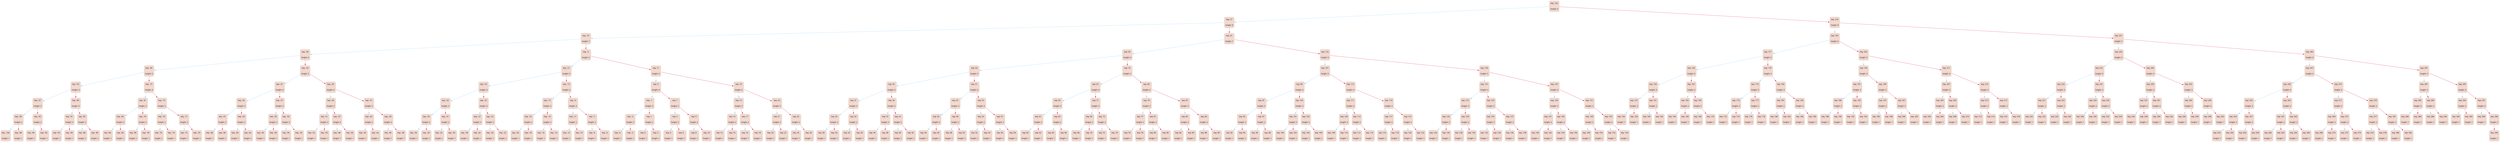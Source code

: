 digraph   
{
rankdir = ""
splines = "true"

node0x603000003010 [shape      = "Mrecord", width = 1.1, height = 1.21,  fillcolor   = "#eed8cd", style = "filled", fontcolor= " #31032A", fontname = "Calibri", color = "white", label = "{key: 155| height: 9}"]
node0x603000003010 -> node0x603000001810 [color = "#7FC7FF", style = "", constraint = true, fillcolor = "#7FC7FF",   fontcolor = "", fontname = "Calibri", label = ""];
node0x603000001810 [shape      = "Mrecord", width = 1.1, height = 1.21,  fillcolor   = "#eed8cd", style = "filled", fontcolor= " #31032A", fontname = "Calibri", color = "white", label = "{key: 27| height: 8}"]
node0x603000001810 -> node0x603000000c10 [color = "#7FC7FF", style = "", constraint = true, fillcolor = "#7FC7FF",   fontcolor = "", fontname = "Calibri", label = ""];
node0x603000000c10 [shape      = "Mrecord", width = 1.1, height = 1.21,  fillcolor   = "#eed8cd", style = "filled", fontcolor= " #31032A", fontname = "Calibri", color = "white", label = "{key: -37| height: 7}"]
node0x603000000c10 -> node0x603000000610 [color = "#7FC7FF", style = "", constraint = true, fillcolor = "#7FC7FF",   fontcolor = "", fontname = "Calibri", label = ""];
node0x603000000610 [shape      = "Mrecord", width = 1.1, height = 1.21,  fillcolor   = "#eed8cd", style = "filled", fontcolor= " #31032A", fontname = "Calibri", color = "white", label = "{key: -69| height: 6}"]
node0x603000000610 -> node0x603000000310 [color = "#7FC7FF", style = "", constraint = true, fillcolor = "#7FC7FF",   fontcolor = "", fontname = "Calibri", label = ""];
node0x603000000310 [shape      = "Mrecord", width = 1.1, height = 1.21,  fillcolor   = "#eed8cd", style = "filled", fontcolor= " #31032A", fontname = "Calibri", color = "white", label = "{key: -85| height: 5}"]
node0x603000000310 -> node0x603000000190 [color = "#7FC7FF", style = "", constraint = true, fillcolor = "#7FC7FF",   fontcolor = "", fontname = "Calibri", label = ""];
node0x603000000190 [shape      = "Mrecord", width = 1.1, height = 1.21,  fillcolor   = "#eed8cd", style = "filled", fontcolor= " #31032A", fontname = "Calibri", color = "white", label = "{key: -93| height: 4}"]
node0x603000000190 -> node0x6030000000d0 [color = "#7FC7FF", style = "", constraint = true, fillcolor = "#7FC7FF",   fontcolor = "", fontname = "Calibri", label = ""];
node0x6030000000d0 [shape      = "Mrecord", width = 1.1, height = 1.21,  fillcolor   = "#eed8cd", style = "filled", fontcolor= " #31032A", fontname = "Calibri", color = "white", label = "{key: -97| height: 3}"]
node0x6030000000d0 -> node0x603000000070 [color = "#7FC7FF", style = "", constraint = true, fillcolor = "#7FC7FF",   fontcolor = "", fontname = "Calibri", label = ""];
node0x603000000070 [shape      = "Mrecord", width = 1.1, height = 1.21,  fillcolor   = "#eed8cd", style = "filled", fontcolor= " #31032A", fontname = "Calibri", color = "white", label = "{key: -99| height: 2}"]
node0x603000000070 -> node0x603000000040 [color = "#7FC7FF", style = "", constraint = true, fillcolor = "#7FC7FF",   fontcolor = "", fontname = "Calibri", label = ""];
node0x603000000040 [shape      = "Mrecord", width = 1.1, height = 1.21,  fillcolor   = "#eed8cd", style = "filled", fontcolor= " #31032A", fontname = "Calibri", color = "white", label = "{key: -100| height: 1}"]
node0x603000000070 -> node0x6030000000a0 [color = "#DC143C", style = "", constraint = true, fillcolor = "#DC143C",   fontcolor = "", fontname = "Calibri", label = ""];
node0x6030000000a0 [shape      = "Mrecord", width = 1.1, height = 1.21,  fillcolor   = "#eed8cd", style = "filled", fontcolor= " #31032A", fontname = "Calibri", color = "white", label = "{key: -98| height: 1}"]
node0x6030000000d0 -> node0x603000000130 [color = "#DC143C", style = "", constraint = true, fillcolor = "#DC143C",   fontcolor = "", fontname = "Calibri", label = ""];
node0x603000000130 [shape      = "Mrecord", width = 1.1, height = 1.21,  fillcolor   = "#eed8cd", style = "filled", fontcolor= " #31032A", fontname = "Calibri", color = "white", label = "{key: -95| height: 2}"]
node0x603000000130 -> node0x603000000100 [color = "#7FC7FF", style = "", constraint = true, fillcolor = "#7FC7FF",   fontcolor = "", fontname = "Calibri", label = ""];
node0x603000000100 [shape      = "Mrecord", width = 1.1, height = 1.21,  fillcolor   = "#eed8cd", style = "filled", fontcolor= " #31032A", fontname = "Calibri", color = "white", label = "{key: -96| height: 1}"]
node0x603000000130 -> node0x603000000160 [color = "#DC143C", style = "", constraint = true, fillcolor = "#DC143C",   fontcolor = "", fontname = "Calibri", label = ""];
node0x603000000160 [shape      = "Mrecord", width = 1.1, height = 1.21,  fillcolor   = "#eed8cd", style = "filled", fontcolor= " #31032A", fontname = "Calibri", color = "white", label = "{key: -94| height: 1}"]
node0x603000000190 -> node0x603000000250 [color = "#DC143C", style = "", constraint = true, fillcolor = "#DC143C",   fontcolor = "", fontname = "Calibri", label = ""];
node0x603000000250 [shape      = "Mrecord", width = 1.1, height = 1.21,  fillcolor   = "#eed8cd", style = "filled", fontcolor= " #31032A", fontname = "Calibri", color = "white", label = "{key: -89| height: 3}"]
node0x603000000250 -> node0x6030000001f0 [color = "#7FC7FF", style = "", constraint = true, fillcolor = "#7FC7FF",   fontcolor = "", fontname = "Calibri", label = ""];
node0x6030000001f0 [shape      = "Mrecord", width = 1.1, height = 1.21,  fillcolor   = "#eed8cd", style = "filled", fontcolor= " #31032A", fontname = "Calibri", color = "white", label = "{key: -91| height: 2}"]
node0x6030000001f0 -> node0x6030000001c0 [color = "#7FC7FF", style = "", constraint = true, fillcolor = "#7FC7FF",   fontcolor = "", fontname = "Calibri", label = ""];
node0x6030000001c0 [shape      = "Mrecord", width = 1.1, height = 1.21,  fillcolor   = "#eed8cd", style = "filled", fontcolor= " #31032A", fontname = "Calibri", color = "white", label = "{key: -92| height: 1}"]
node0x6030000001f0 -> node0x603000000220 [color = "#DC143C", style = "", constraint = true, fillcolor = "#DC143C",   fontcolor = "", fontname = "Calibri", label = ""];
node0x603000000220 [shape      = "Mrecord", width = 1.1, height = 1.21,  fillcolor   = "#eed8cd", style = "filled", fontcolor= " #31032A", fontname = "Calibri", color = "white", label = "{key: -90| height: 1}"]
node0x603000000250 -> node0x6030000002b0 [color = "#DC143C", style = "", constraint = true, fillcolor = "#DC143C",   fontcolor = "", fontname = "Calibri", label = ""];
node0x6030000002b0 [shape      = "Mrecord", width = 1.1, height = 1.21,  fillcolor   = "#eed8cd", style = "filled", fontcolor= " #31032A", fontname = "Calibri", color = "white", label = "{key: -87| height: 2}"]
node0x6030000002b0 -> node0x603000000280 [color = "#7FC7FF", style = "", constraint = true, fillcolor = "#7FC7FF",   fontcolor = "", fontname = "Calibri", label = ""];
node0x603000000280 [shape      = "Mrecord", width = 1.1, height = 1.21,  fillcolor   = "#eed8cd", style = "filled", fontcolor= " #31032A", fontname = "Calibri", color = "white", label = "{key: -88| height: 1}"]
node0x6030000002b0 -> node0x6030000002e0 [color = "#DC143C", style = "", constraint = true, fillcolor = "#DC143C",   fontcolor = "", fontname = "Calibri", label = ""];
node0x6030000002e0 [shape      = "Mrecord", width = 1.1, height = 1.21,  fillcolor   = "#eed8cd", style = "filled", fontcolor= " #31032A", fontname = "Calibri", color = "white", label = "{key: -86| height: 1}"]
node0x603000000310 -> node0x603000000490 [color = "#DC143C", style = "", constraint = true, fillcolor = "#DC143C",   fontcolor = "", fontname = "Calibri", label = ""];
node0x603000000490 [shape      = "Mrecord", width = 1.1, height = 1.21,  fillcolor   = "#eed8cd", style = "filled", fontcolor= " #31032A", fontname = "Calibri", color = "white", label = "{key: -77| height: 4}"]
node0x603000000490 -> node0x6030000003d0 [color = "#7FC7FF", style = "", constraint = true, fillcolor = "#7FC7FF",   fontcolor = "", fontname = "Calibri", label = ""];
node0x6030000003d0 [shape      = "Mrecord", width = 1.1, height = 1.21,  fillcolor   = "#eed8cd", style = "filled", fontcolor= " #31032A", fontname = "Calibri", color = "white", label = "{key: -81| height: 3}"]
node0x6030000003d0 -> node0x603000000370 [color = "#7FC7FF", style = "", constraint = true, fillcolor = "#7FC7FF",   fontcolor = "", fontname = "Calibri", label = ""];
node0x603000000370 [shape      = "Mrecord", width = 1.1, height = 1.21,  fillcolor   = "#eed8cd", style = "filled", fontcolor= " #31032A", fontname = "Calibri", color = "white", label = "{key: -83| height: 2}"]
node0x603000000370 -> node0x603000000340 [color = "#7FC7FF", style = "", constraint = true, fillcolor = "#7FC7FF",   fontcolor = "", fontname = "Calibri", label = ""];
node0x603000000340 [shape      = "Mrecord", width = 1.1, height = 1.21,  fillcolor   = "#eed8cd", style = "filled", fontcolor= " #31032A", fontname = "Calibri", color = "white", label = "{key: -84| height: 1}"]
node0x603000000370 -> node0x6030000003a0 [color = "#DC143C", style = "", constraint = true, fillcolor = "#DC143C",   fontcolor = "", fontname = "Calibri", label = ""];
node0x6030000003a0 [shape      = "Mrecord", width = 1.1, height = 1.21,  fillcolor   = "#eed8cd", style = "filled", fontcolor= " #31032A", fontname = "Calibri", color = "white", label = "{key: -82| height: 1}"]
node0x6030000003d0 -> node0x603000000430 [color = "#DC143C", style = "", constraint = true, fillcolor = "#DC143C",   fontcolor = "", fontname = "Calibri", label = ""];
node0x603000000430 [shape      = "Mrecord", width = 1.1, height = 1.21,  fillcolor   = "#eed8cd", style = "filled", fontcolor= " #31032A", fontname = "Calibri", color = "white", label = "{key: -79| height: 2}"]
node0x603000000430 -> node0x603000000400 [color = "#7FC7FF", style = "", constraint = true, fillcolor = "#7FC7FF",   fontcolor = "", fontname = "Calibri", label = ""];
node0x603000000400 [shape      = "Mrecord", width = 1.1, height = 1.21,  fillcolor   = "#eed8cd", style = "filled", fontcolor= " #31032A", fontname = "Calibri", color = "white", label = "{key: -80| height: 1}"]
node0x603000000430 -> node0x603000000460 [color = "#DC143C", style = "", constraint = true, fillcolor = "#DC143C",   fontcolor = "", fontname = "Calibri", label = ""];
node0x603000000460 [shape      = "Mrecord", width = 1.1, height = 1.21,  fillcolor   = "#eed8cd", style = "filled", fontcolor= " #31032A", fontname = "Calibri", color = "white", label = "{key: -78| height: 1}"]
node0x603000000490 -> node0x603000000550 [color = "#DC143C", style = "", constraint = true, fillcolor = "#DC143C",   fontcolor = "", fontname = "Calibri", label = ""];
node0x603000000550 [shape      = "Mrecord", width = 1.1, height = 1.21,  fillcolor   = "#eed8cd", style = "filled", fontcolor= " #31032A", fontname = "Calibri", color = "white", label = "{key: -73| height: 3}"]
node0x603000000550 -> node0x6030000004f0 [color = "#7FC7FF", style = "", constraint = true, fillcolor = "#7FC7FF",   fontcolor = "", fontname = "Calibri", label = ""];
node0x6030000004f0 [shape      = "Mrecord", width = 1.1, height = 1.21,  fillcolor   = "#eed8cd", style = "filled", fontcolor= " #31032A", fontname = "Calibri", color = "white", label = "{key: -75| height: 2}"]
node0x6030000004f0 -> node0x6030000004c0 [color = "#7FC7FF", style = "", constraint = true, fillcolor = "#7FC7FF",   fontcolor = "", fontname = "Calibri", label = ""];
node0x6030000004c0 [shape      = "Mrecord", width = 1.1, height = 1.21,  fillcolor   = "#eed8cd", style = "filled", fontcolor= " #31032A", fontname = "Calibri", color = "white", label = "{key: -76| height: 1}"]
node0x6030000004f0 -> node0x603000000520 [color = "#DC143C", style = "", constraint = true, fillcolor = "#DC143C",   fontcolor = "", fontname = "Calibri", label = ""];
node0x603000000520 [shape      = "Mrecord", width = 1.1, height = 1.21,  fillcolor   = "#eed8cd", style = "filled", fontcolor= " #31032A", fontname = "Calibri", color = "white", label = "{key: -74| height: 1}"]
node0x603000000550 -> node0x6030000005b0 [color = "#DC143C", style = "", constraint = true, fillcolor = "#DC143C",   fontcolor = "", fontname = "Calibri", label = ""];
node0x6030000005b0 [shape      = "Mrecord", width = 1.1, height = 1.21,  fillcolor   = "#eed8cd", style = "filled", fontcolor= " #31032A", fontname = "Calibri", color = "white", label = "{key: -71| height: 2}"]
node0x6030000005b0 -> node0x603000000580 [color = "#7FC7FF", style = "", constraint = true, fillcolor = "#7FC7FF",   fontcolor = "", fontname = "Calibri", label = ""];
node0x603000000580 [shape      = "Mrecord", width = 1.1, height = 1.21,  fillcolor   = "#eed8cd", style = "filled", fontcolor= " #31032A", fontname = "Calibri", color = "white", label = "{key: -72| height: 1}"]
node0x6030000005b0 -> node0x6030000005e0 [color = "#DC143C", style = "", constraint = true, fillcolor = "#DC143C",   fontcolor = "", fontname = "Calibri", label = ""];
node0x6030000005e0 [shape      = "Mrecord", width = 1.1, height = 1.21,  fillcolor   = "#eed8cd", style = "filled", fontcolor= " #31032A", fontname = "Calibri", color = "white", label = "{key: -70| height: 1}"]
node0x603000000610 -> node0x603000000910 [color = "#DC143C", style = "", constraint = true, fillcolor = "#DC143C",   fontcolor = "", fontname = "Calibri", label = ""];
node0x603000000910 [shape      = "Mrecord", width = 1.1, height = 1.21,  fillcolor   = "#eed8cd", style = "filled", fontcolor= " #31032A", fontname = "Calibri", color = "white", label = "{key: -53| height: 5}"]
node0x603000000910 -> node0x603000000790 [color = "#7FC7FF", style = "", constraint = true, fillcolor = "#7FC7FF",   fontcolor = "", fontname = "Calibri", label = ""];
node0x603000000790 [shape      = "Mrecord", width = 1.1, height = 1.21,  fillcolor   = "#eed8cd", style = "filled", fontcolor= " #31032A", fontname = "Calibri", color = "white", label = "{key: -61| height: 4}"]
node0x603000000790 -> node0x6030000006d0 [color = "#7FC7FF", style = "", constraint = true, fillcolor = "#7FC7FF",   fontcolor = "", fontname = "Calibri", label = ""];
node0x6030000006d0 [shape      = "Mrecord", width = 1.1, height = 1.21,  fillcolor   = "#eed8cd", style = "filled", fontcolor= " #31032A", fontname = "Calibri", color = "white", label = "{key: -65| height: 3}"]
node0x6030000006d0 -> node0x603000000670 [color = "#7FC7FF", style = "", constraint = true, fillcolor = "#7FC7FF",   fontcolor = "", fontname = "Calibri", label = ""];
node0x603000000670 [shape      = "Mrecord", width = 1.1, height = 1.21,  fillcolor   = "#eed8cd", style = "filled", fontcolor= " #31032A", fontname = "Calibri", color = "white", label = "{key: -67| height: 2}"]
node0x603000000670 -> node0x603000000640 [color = "#7FC7FF", style = "", constraint = true, fillcolor = "#7FC7FF",   fontcolor = "", fontname = "Calibri", label = ""];
node0x603000000640 [shape      = "Mrecord", width = 1.1, height = 1.21,  fillcolor   = "#eed8cd", style = "filled", fontcolor= " #31032A", fontname = "Calibri", color = "white", label = "{key: -68| height: 1}"]
node0x603000000670 -> node0x6030000006a0 [color = "#DC143C", style = "", constraint = true, fillcolor = "#DC143C",   fontcolor = "", fontname = "Calibri", label = ""];
node0x6030000006a0 [shape      = "Mrecord", width = 1.1, height = 1.21,  fillcolor   = "#eed8cd", style = "filled", fontcolor= " #31032A", fontname = "Calibri", color = "white", label = "{key: -66| height: 1}"]
node0x6030000006d0 -> node0x603000000730 [color = "#DC143C", style = "", constraint = true, fillcolor = "#DC143C",   fontcolor = "", fontname = "Calibri", label = ""];
node0x603000000730 [shape      = "Mrecord", width = 1.1, height = 1.21,  fillcolor   = "#eed8cd", style = "filled", fontcolor= " #31032A", fontname = "Calibri", color = "white", label = "{key: -63| height: 2}"]
node0x603000000730 -> node0x603000000700 [color = "#7FC7FF", style = "", constraint = true, fillcolor = "#7FC7FF",   fontcolor = "", fontname = "Calibri", label = ""];
node0x603000000700 [shape      = "Mrecord", width = 1.1, height = 1.21,  fillcolor   = "#eed8cd", style = "filled", fontcolor= " #31032A", fontname = "Calibri", color = "white", label = "{key: -64| height: 1}"]
node0x603000000730 -> node0x603000000760 [color = "#DC143C", style = "", constraint = true, fillcolor = "#DC143C",   fontcolor = "", fontname = "Calibri", label = ""];
node0x603000000760 [shape      = "Mrecord", width = 1.1, height = 1.21,  fillcolor   = "#eed8cd", style = "filled", fontcolor= " #31032A", fontname = "Calibri", color = "white", label = "{key: -62| height: 1}"]
node0x603000000790 -> node0x603000000850 [color = "#DC143C", style = "", constraint = true, fillcolor = "#DC143C",   fontcolor = "", fontname = "Calibri", label = ""];
node0x603000000850 [shape      = "Mrecord", width = 1.1, height = 1.21,  fillcolor   = "#eed8cd", style = "filled", fontcolor= " #31032A", fontname = "Calibri", color = "white", label = "{key: -57| height: 3}"]
node0x603000000850 -> node0x6030000007f0 [color = "#7FC7FF", style = "", constraint = true, fillcolor = "#7FC7FF",   fontcolor = "", fontname = "Calibri", label = ""];
node0x6030000007f0 [shape      = "Mrecord", width = 1.1, height = 1.21,  fillcolor   = "#eed8cd", style = "filled", fontcolor= " #31032A", fontname = "Calibri", color = "white", label = "{key: -59| height: 2}"]
node0x6030000007f0 -> node0x6030000007c0 [color = "#7FC7FF", style = "", constraint = true, fillcolor = "#7FC7FF",   fontcolor = "", fontname = "Calibri", label = ""];
node0x6030000007c0 [shape      = "Mrecord", width = 1.1, height = 1.21,  fillcolor   = "#eed8cd", style = "filled", fontcolor= " #31032A", fontname = "Calibri", color = "white", label = "{key: -60| height: 1}"]
node0x6030000007f0 -> node0x603000000820 [color = "#DC143C", style = "", constraint = true, fillcolor = "#DC143C",   fontcolor = "", fontname = "Calibri", label = ""];
node0x603000000820 [shape      = "Mrecord", width = 1.1, height = 1.21,  fillcolor   = "#eed8cd", style = "filled", fontcolor= " #31032A", fontname = "Calibri", color = "white", label = "{key: -58| height: 1}"]
node0x603000000850 -> node0x6030000008b0 [color = "#DC143C", style = "", constraint = true, fillcolor = "#DC143C",   fontcolor = "", fontname = "Calibri", label = ""];
node0x6030000008b0 [shape      = "Mrecord", width = 1.1, height = 1.21,  fillcolor   = "#eed8cd", style = "filled", fontcolor= " #31032A", fontname = "Calibri", color = "white", label = "{key: -55| height: 2}"]
node0x6030000008b0 -> node0x603000000880 [color = "#7FC7FF", style = "", constraint = true, fillcolor = "#7FC7FF",   fontcolor = "", fontname = "Calibri", label = ""];
node0x603000000880 [shape      = "Mrecord", width = 1.1, height = 1.21,  fillcolor   = "#eed8cd", style = "filled", fontcolor= " #31032A", fontname = "Calibri", color = "white", label = "{key: -56| height: 1}"]
node0x6030000008b0 -> node0x6030000008e0 [color = "#DC143C", style = "", constraint = true, fillcolor = "#DC143C",   fontcolor = "", fontname = "Calibri", label = ""];
node0x6030000008e0 [shape      = "Mrecord", width = 1.1, height = 1.21,  fillcolor   = "#eed8cd", style = "filled", fontcolor= " #31032A", fontname = "Calibri", color = "white", label = "{key: -54| height: 1}"]
node0x603000000910 -> node0x603000000a90 [color = "#DC143C", style = "", constraint = true, fillcolor = "#DC143C",   fontcolor = "", fontname = "Calibri", label = ""];
node0x603000000a90 [shape      = "Mrecord", width = 1.1, height = 1.21,  fillcolor   = "#eed8cd", style = "filled", fontcolor= " #31032A", fontname = "Calibri", color = "white", label = "{key: -45| height: 4}"]
node0x603000000a90 -> node0x6030000009d0 [color = "#7FC7FF", style = "", constraint = true, fillcolor = "#7FC7FF",   fontcolor = "", fontname = "Calibri", label = ""];
node0x6030000009d0 [shape      = "Mrecord", width = 1.1, height = 1.21,  fillcolor   = "#eed8cd", style = "filled", fontcolor= " #31032A", fontname = "Calibri", color = "white", label = "{key: -49| height: 3}"]
node0x6030000009d0 -> node0x603000000970 [color = "#7FC7FF", style = "", constraint = true, fillcolor = "#7FC7FF",   fontcolor = "", fontname = "Calibri", label = ""];
node0x603000000970 [shape      = "Mrecord", width = 1.1, height = 1.21,  fillcolor   = "#eed8cd", style = "filled", fontcolor= " #31032A", fontname = "Calibri", color = "white", label = "{key: -51| height: 2}"]
node0x603000000970 -> node0x603000000940 [color = "#7FC7FF", style = "", constraint = true, fillcolor = "#7FC7FF",   fontcolor = "", fontname = "Calibri", label = ""];
node0x603000000940 [shape      = "Mrecord", width = 1.1, height = 1.21,  fillcolor   = "#eed8cd", style = "filled", fontcolor= " #31032A", fontname = "Calibri", color = "white", label = "{key: -52| height: 1}"]
node0x603000000970 -> node0x6030000009a0 [color = "#DC143C", style = "", constraint = true, fillcolor = "#DC143C",   fontcolor = "", fontname = "Calibri", label = ""];
node0x6030000009a0 [shape      = "Mrecord", width = 1.1, height = 1.21,  fillcolor   = "#eed8cd", style = "filled", fontcolor= " #31032A", fontname = "Calibri", color = "white", label = "{key: -50| height: 1}"]
node0x6030000009d0 -> node0x603000000a30 [color = "#DC143C", style = "", constraint = true, fillcolor = "#DC143C",   fontcolor = "", fontname = "Calibri", label = ""];
node0x603000000a30 [shape      = "Mrecord", width = 1.1, height = 1.21,  fillcolor   = "#eed8cd", style = "filled", fontcolor= " #31032A", fontname = "Calibri", color = "white", label = "{key: -47| height: 2}"]
node0x603000000a30 -> node0x603000000a00 [color = "#7FC7FF", style = "", constraint = true, fillcolor = "#7FC7FF",   fontcolor = "", fontname = "Calibri", label = ""];
node0x603000000a00 [shape      = "Mrecord", width = 1.1, height = 1.21,  fillcolor   = "#eed8cd", style = "filled", fontcolor= " #31032A", fontname = "Calibri", color = "white", label = "{key: -48| height: 1}"]
node0x603000000a30 -> node0x603000000a60 [color = "#DC143C", style = "", constraint = true, fillcolor = "#DC143C",   fontcolor = "", fontname = "Calibri", label = ""];
node0x603000000a60 [shape      = "Mrecord", width = 1.1, height = 1.21,  fillcolor   = "#eed8cd", style = "filled", fontcolor= " #31032A", fontname = "Calibri", color = "white", label = "{key: -46| height: 1}"]
node0x603000000a90 -> node0x603000000b50 [color = "#DC143C", style = "", constraint = true, fillcolor = "#DC143C",   fontcolor = "", fontname = "Calibri", label = ""];
node0x603000000b50 [shape      = "Mrecord", width = 1.1, height = 1.21,  fillcolor   = "#eed8cd", style = "filled", fontcolor= " #31032A", fontname = "Calibri", color = "white", label = "{key: -41| height: 3}"]
node0x603000000b50 -> node0x603000000af0 [color = "#7FC7FF", style = "", constraint = true, fillcolor = "#7FC7FF",   fontcolor = "", fontname = "Calibri", label = ""];
node0x603000000af0 [shape      = "Mrecord", width = 1.1, height = 1.21,  fillcolor   = "#eed8cd", style = "filled", fontcolor= " #31032A", fontname = "Calibri", color = "white", label = "{key: -43| height: 2}"]
node0x603000000af0 -> node0x603000000ac0 [color = "#7FC7FF", style = "", constraint = true, fillcolor = "#7FC7FF",   fontcolor = "", fontname = "Calibri", label = ""];
node0x603000000ac0 [shape      = "Mrecord", width = 1.1, height = 1.21,  fillcolor   = "#eed8cd", style = "filled", fontcolor= " #31032A", fontname = "Calibri", color = "white", label = "{key: -44| height: 1}"]
node0x603000000af0 -> node0x603000000b20 [color = "#DC143C", style = "", constraint = true, fillcolor = "#DC143C",   fontcolor = "", fontname = "Calibri", label = ""];
node0x603000000b20 [shape      = "Mrecord", width = 1.1, height = 1.21,  fillcolor   = "#eed8cd", style = "filled", fontcolor= " #31032A", fontname = "Calibri", color = "white", label = "{key: -42| height: 1}"]
node0x603000000b50 -> node0x603000000bb0 [color = "#DC143C", style = "", constraint = true, fillcolor = "#DC143C",   fontcolor = "", fontname = "Calibri", label = ""];
node0x603000000bb0 [shape      = "Mrecord", width = 1.1, height = 1.21,  fillcolor   = "#eed8cd", style = "filled", fontcolor= " #31032A", fontname = "Calibri", color = "white", label = "{key: -39| height: 2}"]
node0x603000000bb0 -> node0x603000000b80 [color = "#7FC7FF", style = "", constraint = true, fillcolor = "#7FC7FF",   fontcolor = "", fontname = "Calibri", label = ""];
node0x603000000b80 [shape      = "Mrecord", width = 1.1, height = 1.21,  fillcolor   = "#eed8cd", style = "filled", fontcolor= " #31032A", fontname = "Calibri", color = "white", label = "{key: -40| height: 1}"]
node0x603000000bb0 -> node0x603000000be0 [color = "#DC143C", style = "", constraint = true, fillcolor = "#DC143C",   fontcolor = "", fontname = "Calibri", label = ""];
node0x603000000be0 [shape      = "Mrecord", width = 1.1, height = 1.21,  fillcolor   = "#eed8cd", style = "filled", fontcolor= " #31032A", fontname = "Calibri", color = "white", label = "{key: -38| height: 1}"]
node0x603000000c10 -> node0x603000001210 [color = "#DC143C", style = "", constraint = true, fillcolor = "#DC143C",   fontcolor = "", fontname = "Calibri", label = ""];
node0x603000001210 [shape      = "Mrecord", width = 1.1, height = 1.21,  fillcolor   = "#eed8cd", style = "filled", fontcolor= " #31032A", fontname = "Calibri", color = "white", label = "{key: -5| height: 6}"]
node0x603000001210 -> node0x603000000f10 [color = "#7FC7FF", style = "", constraint = true, fillcolor = "#7FC7FF",   fontcolor = "", fontname = "Calibri", label = ""];
node0x603000000f10 [shape      = "Mrecord", width = 1.1, height = 1.21,  fillcolor   = "#eed8cd", style = "filled", fontcolor= " #31032A", fontname = "Calibri", color = "white", label = "{key: -21| height: 5}"]
node0x603000000f10 -> node0x603000000d90 [color = "#7FC7FF", style = "", constraint = true, fillcolor = "#7FC7FF",   fontcolor = "", fontname = "Calibri", label = ""];
node0x603000000d90 [shape      = "Mrecord", width = 1.1, height = 1.21,  fillcolor   = "#eed8cd", style = "filled", fontcolor= " #31032A", fontname = "Calibri", color = "white", label = "{key: -29| height: 4}"]
node0x603000000d90 -> node0x603000000cd0 [color = "#7FC7FF", style = "", constraint = true, fillcolor = "#7FC7FF",   fontcolor = "", fontname = "Calibri", label = ""];
node0x603000000cd0 [shape      = "Mrecord", width = 1.1, height = 1.21,  fillcolor   = "#eed8cd", style = "filled", fontcolor= " #31032A", fontname = "Calibri", color = "white", label = "{key: -33| height: 3}"]
node0x603000000cd0 -> node0x603000000c70 [color = "#7FC7FF", style = "", constraint = true, fillcolor = "#7FC7FF",   fontcolor = "", fontname = "Calibri", label = ""];
node0x603000000c70 [shape      = "Mrecord", width = 1.1, height = 1.21,  fillcolor   = "#eed8cd", style = "filled", fontcolor= " #31032A", fontname = "Calibri", color = "white", label = "{key: -35| height: 2}"]
node0x603000000c70 -> node0x603000000c40 [color = "#7FC7FF", style = "", constraint = true, fillcolor = "#7FC7FF",   fontcolor = "", fontname = "Calibri", label = ""];
node0x603000000c40 [shape      = "Mrecord", width = 1.1, height = 1.21,  fillcolor   = "#eed8cd", style = "filled", fontcolor= " #31032A", fontname = "Calibri", color = "white", label = "{key: -36| height: 1}"]
node0x603000000c70 -> node0x603000000ca0 [color = "#DC143C", style = "", constraint = true, fillcolor = "#DC143C",   fontcolor = "", fontname = "Calibri", label = ""];
node0x603000000ca0 [shape      = "Mrecord", width = 1.1, height = 1.21,  fillcolor   = "#eed8cd", style = "filled", fontcolor= " #31032A", fontname = "Calibri", color = "white", label = "{key: -34| height: 1}"]
node0x603000000cd0 -> node0x603000000d30 [color = "#DC143C", style = "", constraint = true, fillcolor = "#DC143C",   fontcolor = "", fontname = "Calibri", label = ""];
node0x603000000d30 [shape      = "Mrecord", width = 1.1, height = 1.21,  fillcolor   = "#eed8cd", style = "filled", fontcolor= " #31032A", fontname = "Calibri", color = "white", label = "{key: -31| height: 2}"]
node0x603000000d30 -> node0x603000000d00 [color = "#7FC7FF", style = "", constraint = true, fillcolor = "#7FC7FF",   fontcolor = "", fontname = "Calibri", label = ""];
node0x603000000d00 [shape      = "Mrecord", width = 1.1, height = 1.21,  fillcolor   = "#eed8cd", style = "filled", fontcolor= " #31032A", fontname = "Calibri", color = "white", label = "{key: -32| height: 1}"]
node0x603000000d30 -> node0x603000000d60 [color = "#DC143C", style = "", constraint = true, fillcolor = "#DC143C",   fontcolor = "", fontname = "Calibri", label = ""];
node0x603000000d60 [shape      = "Mrecord", width = 1.1, height = 1.21,  fillcolor   = "#eed8cd", style = "filled", fontcolor= " #31032A", fontname = "Calibri", color = "white", label = "{key: -30| height: 1}"]
node0x603000000d90 -> node0x603000000e50 [color = "#DC143C", style = "", constraint = true, fillcolor = "#DC143C",   fontcolor = "", fontname = "Calibri", label = ""];
node0x603000000e50 [shape      = "Mrecord", width = 1.1, height = 1.21,  fillcolor   = "#eed8cd", style = "filled", fontcolor= " #31032A", fontname = "Calibri", color = "white", label = "{key: -25| height: 3}"]
node0x603000000e50 -> node0x603000000df0 [color = "#7FC7FF", style = "", constraint = true, fillcolor = "#7FC7FF",   fontcolor = "", fontname = "Calibri", label = ""];
node0x603000000df0 [shape      = "Mrecord", width = 1.1, height = 1.21,  fillcolor   = "#eed8cd", style = "filled", fontcolor= " #31032A", fontname = "Calibri", color = "white", label = "{key: -27| height: 2}"]
node0x603000000df0 -> node0x603000000dc0 [color = "#7FC7FF", style = "", constraint = true, fillcolor = "#7FC7FF",   fontcolor = "", fontname = "Calibri", label = ""];
node0x603000000dc0 [shape      = "Mrecord", width = 1.1, height = 1.21,  fillcolor   = "#eed8cd", style = "filled", fontcolor= " #31032A", fontname = "Calibri", color = "white", label = "{key: -28| height: 1}"]
node0x603000000df0 -> node0x603000000e20 [color = "#DC143C", style = "", constraint = true, fillcolor = "#DC143C",   fontcolor = "", fontname = "Calibri", label = ""];
node0x603000000e20 [shape      = "Mrecord", width = 1.1, height = 1.21,  fillcolor   = "#eed8cd", style = "filled", fontcolor= " #31032A", fontname = "Calibri", color = "white", label = "{key: -26| height: 1}"]
node0x603000000e50 -> node0x603000000eb0 [color = "#DC143C", style = "", constraint = true, fillcolor = "#DC143C",   fontcolor = "", fontname = "Calibri", label = ""];
node0x603000000eb0 [shape      = "Mrecord", width = 1.1, height = 1.21,  fillcolor   = "#eed8cd", style = "filled", fontcolor= " #31032A", fontname = "Calibri", color = "white", label = "{key: -23| height: 2}"]
node0x603000000eb0 -> node0x603000000e80 [color = "#7FC7FF", style = "", constraint = true, fillcolor = "#7FC7FF",   fontcolor = "", fontname = "Calibri", label = ""];
node0x603000000e80 [shape      = "Mrecord", width = 1.1, height = 1.21,  fillcolor   = "#eed8cd", style = "filled", fontcolor= " #31032A", fontname = "Calibri", color = "white", label = "{key: -24| height: 1}"]
node0x603000000eb0 -> node0x603000000ee0 [color = "#DC143C", style = "", constraint = true, fillcolor = "#DC143C",   fontcolor = "", fontname = "Calibri", label = ""];
node0x603000000ee0 [shape      = "Mrecord", width = 1.1, height = 1.21,  fillcolor   = "#eed8cd", style = "filled", fontcolor= " #31032A", fontname = "Calibri", color = "white", label = "{key: -22| height: 1}"]
node0x603000000f10 -> node0x603000001090 [color = "#DC143C", style = "", constraint = true, fillcolor = "#DC143C",   fontcolor = "", fontname = "Calibri", label = ""];
node0x603000001090 [shape      = "Mrecord", width = 1.1, height = 1.21,  fillcolor   = "#eed8cd", style = "filled", fontcolor= " #31032A", fontname = "Calibri", color = "white", label = "{key: -13| height: 4}"]
node0x603000001090 -> node0x603000000fd0 [color = "#7FC7FF", style = "", constraint = true, fillcolor = "#7FC7FF",   fontcolor = "", fontname = "Calibri", label = ""];
node0x603000000fd0 [shape      = "Mrecord", width = 1.1, height = 1.21,  fillcolor   = "#eed8cd", style = "filled", fontcolor= " #31032A", fontname = "Calibri", color = "white", label = "{key: -17| height: 3}"]
node0x603000000fd0 -> node0x603000000f70 [color = "#7FC7FF", style = "", constraint = true, fillcolor = "#7FC7FF",   fontcolor = "", fontname = "Calibri", label = ""];
node0x603000000f70 [shape      = "Mrecord", width = 1.1, height = 1.21,  fillcolor   = "#eed8cd", style = "filled", fontcolor= " #31032A", fontname = "Calibri", color = "white", label = "{key: -19| height: 2}"]
node0x603000000f70 -> node0x603000000f40 [color = "#7FC7FF", style = "", constraint = true, fillcolor = "#7FC7FF",   fontcolor = "", fontname = "Calibri", label = ""];
node0x603000000f40 [shape      = "Mrecord", width = 1.1, height = 1.21,  fillcolor   = "#eed8cd", style = "filled", fontcolor= " #31032A", fontname = "Calibri", color = "white", label = "{key: -20| height: 1}"]
node0x603000000f70 -> node0x603000000fa0 [color = "#DC143C", style = "", constraint = true, fillcolor = "#DC143C",   fontcolor = "", fontname = "Calibri", label = ""];
node0x603000000fa0 [shape      = "Mrecord", width = 1.1, height = 1.21,  fillcolor   = "#eed8cd", style = "filled", fontcolor= " #31032A", fontname = "Calibri", color = "white", label = "{key: -18| height: 1}"]
node0x603000000fd0 -> node0x603000001030 [color = "#DC143C", style = "", constraint = true, fillcolor = "#DC143C",   fontcolor = "", fontname = "Calibri", label = ""];
node0x603000001030 [shape      = "Mrecord", width = 1.1, height = 1.21,  fillcolor   = "#eed8cd", style = "filled", fontcolor= " #31032A", fontname = "Calibri", color = "white", label = "{key: -15| height: 2}"]
node0x603000001030 -> node0x603000001000 [color = "#7FC7FF", style = "", constraint = true, fillcolor = "#7FC7FF",   fontcolor = "", fontname = "Calibri", label = ""];
node0x603000001000 [shape      = "Mrecord", width = 1.1, height = 1.21,  fillcolor   = "#eed8cd", style = "filled", fontcolor= " #31032A", fontname = "Calibri", color = "white", label = "{key: -16| height: 1}"]
node0x603000001030 -> node0x603000001060 [color = "#DC143C", style = "", constraint = true, fillcolor = "#DC143C",   fontcolor = "", fontname = "Calibri", label = ""];
node0x603000001060 [shape      = "Mrecord", width = 1.1, height = 1.21,  fillcolor   = "#eed8cd", style = "filled", fontcolor= " #31032A", fontname = "Calibri", color = "white", label = "{key: -14| height: 1}"]
node0x603000001090 -> node0x603000001150 [color = "#DC143C", style = "", constraint = true, fillcolor = "#DC143C",   fontcolor = "", fontname = "Calibri", label = ""];
node0x603000001150 [shape      = "Mrecord", width = 1.1, height = 1.21,  fillcolor   = "#eed8cd", style = "filled", fontcolor= " #31032A", fontname = "Calibri", color = "white", label = "{key: -9| height: 3}"]
node0x603000001150 -> node0x6030000010f0 [color = "#7FC7FF", style = "", constraint = true, fillcolor = "#7FC7FF",   fontcolor = "", fontname = "Calibri", label = ""];
node0x6030000010f0 [shape      = "Mrecord", width = 1.1, height = 1.21,  fillcolor   = "#eed8cd", style = "filled", fontcolor= " #31032A", fontname = "Calibri", color = "white", label = "{key: -11| height: 2}"]
node0x6030000010f0 -> node0x6030000010c0 [color = "#7FC7FF", style = "", constraint = true, fillcolor = "#7FC7FF",   fontcolor = "", fontname = "Calibri", label = ""];
node0x6030000010c0 [shape      = "Mrecord", width = 1.1, height = 1.21,  fillcolor   = "#eed8cd", style = "filled", fontcolor= " #31032A", fontname = "Calibri", color = "white", label = "{key: -12| height: 1}"]
node0x6030000010f0 -> node0x603000001120 [color = "#DC143C", style = "", constraint = true, fillcolor = "#DC143C",   fontcolor = "", fontname = "Calibri", label = ""];
node0x603000001120 [shape      = "Mrecord", width = 1.1, height = 1.21,  fillcolor   = "#eed8cd", style = "filled", fontcolor= " #31032A", fontname = "Calibri", color = "white", label = "{key: -10| height: 1}"]
node0x603000001150 -> node0x6030000011b0 [color = "#DC143C", style = "", constraint = true, fillcolor = "#DC143C",   fontcolor = "", fontname = "Calibri", label = ""];
node0x6030000011b0 [shape      = "Mrecord", width = 1.1, height = 1.21,  fillcolor   = "#eed8cd", style = "filled", fontcolor= " #31032A", fontname = "Calibri", color = "white", label = "{key: -7| height: 2}"]
node0x6030000011b0 -> node0x603000001180 [color = "#7FC7FF", style = "", constraint = true, fillcolor = "#7FC7FF",   fontcolor = "", fontname = "Calibri", label = ""];
node0x603000001180 [shape      = "Mrecord", width = 1.1, height = 1.21,  fillcolor   = "#eed8cd", style = "filled", fontcolor= " #31032A", fontname = "Calibri", color = "white", label = "{key: -8| height: 1}"]
node0x6030000011b0 -> node0x6030000011e0 [color = "#DC143C", style = "", constraint = true, fillcolor = "#DC143C",   fontcolor = "", fontname = "Calibri", label = ""];
node0x6030000011e0 [shape      = "Mrecord", width = 1.1, height = 1.21,  fillcolor   = "#eed8cd", style = "filled", fontcolor= " #31032A", fontname = "Calibri", color = "white", label = "{key: -6| height: 1}"]
node0x603000001210 -> node0x603000001510 [color = "#DC143C", style = "", constraint = true, fillcolor = "#DC143C",   fontcolor = "", fontname = "Calibri", label = ""];
node0x603000001510 [shape      = "Mrecord", width = 1.1, height = 1.21,  fillcolor   = "#eed8cd", style = "filled", fontcolor= " #31032A", fontname = "Calibri", color = "white", label = "{key: 11| height: 5}"]
node0x603000001510 -> node0x603000001390 [color = "#7FC7FF", style = "", constraint = true, fillcolor = "#7FC7FF",   fontcolor = "", fontname = "Calibri", label = ""];
node0x603000001390 [shape      = "Mrecord", width = 1.1, height = 1.21,  fillcolor   = "#eed8cd", style = "filled", fontcolor= " #31032A", fontname = "Calibri", color = "white", label = "{key: 3| height: 4}"]
node0x603000001390 -> node0x6030000012d0 [color = "#7FC7FF", style = "", constraint = true, fillcolor = "#7FC7FF",   fontcolor = "", fontname = "Calibri", label = ""];
node0x6030000012d0 [shape      = "Mrecord", width = 1.1, height = 1.21,  fillcolor   = "#eed8cd", style = "filled", fontcolor= " #31032A", fontname = "Calibri", color = "white", label = "{key: -1| height: 3}"]
node0x6030000012d0 -> node0x603000001270 [color = "#7FC7FF", style = "", constraint = true, fillcolor = "#7FC7FF",   fontcolor = "", fontname = "Calibri", label = ""];
node0x603000001270 [shape      = "Mrecord", width = 1.1, height = 1.21,  fillcolor   = "#eed8cd", style = "filled", fontcolor= " #31032A", fontname = "Calibri", color = "white", label = "{key: -3| height: 2}"]
node0x603000001270 -> node0x603000001240 [color = "#7FC7FF", style = "", constraint = true, fillcolor = "#7FC7FF",   fontcolor = "", fontname = "Calibri", label = ""];
node0x603000001240 [shape      = "Mrecord", width = 1.1, height = 1.21,  fillcolor   = "#eed8cd", style = "filled", fontcolor= " #31032A", fontname = "Calibri", color = "white", label = "{key: -4| height: 1}"]
node0x603000001270 -> node0x6030000012a0 [color = "#DC143C", style = "", constraint = true, fillcolor = "#DC143C",   fontcolor = "", fontname = "Calibri", label = ""];
node0x6030000012a0 [shape      = "Mrecord", width = 1.1, height = 1.21,  fillcolor   = "#eed8cd", style = "filled", fontcolor= " #31032A", fontname = "Calibri", color = "white", label = "{key: -2| height: 1}"]
node0x6030000012d0 -> node0x603000001330 [color = "#DC143C", style = "", constraint = true, fillcolor = "#DC143C",   fontcolor = "", fontname = "Calibri", label = ""];
node0x603000001330 [shape      = "Mrecord", width = 1.1, height = 1.21,  fillcolor   = "#eed8cd", style = "filled", fontcolor= " #31032A", fontname = "Calibri", color = "white", label = "{key: 1| height: 2}"]
node0x603000001330 -> node0x603000001300 [color = "#7FC7FF", style = "", constraint = true, fillcolor = "#7FC7FF",   fontcolor = "", fontname = "Calibri", label = ""];
node0x603000001300 [shape      = "Mrecord", width = 1.1, height = 1.21,  fillcolor   = "#eed8cd", style = "filled", fontcolor= " #31032A", fontname = "Calibri", color = "white", label = "{key: 0| height: 1}"]
node0x603000001330 -> node0x603000001360 [color = "#DC143C", style = "", constraint = true, fillcolor = "#DC143C",   fontcolor = "", fontname = "Calibri", label = ""];
node0x603000001360 [shape      = "Mrecord", width = 1.1, height = 1.21,  fillcolor   = "#eed8cd", style = "filled", fontcolor= " #31032A", fontname = "Calibri", color = "white", label = "{key: 2| height: 1}"]
node0x603000001390 -> node0x603000001450 [color = "#DC143C", style = "", constraint = true, fillcolor = "#DC143C",   fontcolor = "", fontname = "Calibri", label = ""];
node0x603000001450 [shape      = "Mrecord", width = 1.1, height = 1.21,  fillcolor   = "#eed8cd", style = "filled", fontcolor= " #31032A", fontname = "Calibri", color = "white", label = "{key: 7| height: 3}"]
node0x603000001450 -> node0x6030000013f0 [color = "#7FC7FF", style = "", constraint = true, fillcolor = "#7FC7FF",   fontcolor = "", fontname = "Calibri", label = ""];
node0x6030000013f0 [shape      = "Mrecord", width = 1.1, height = 1.21,  fillcolor   = "#eed8cd", style = "filled", fontcolor= " #31032A", fontname = "Calibri", color = "white", label = "{key: 5| height: 2}"]
node0x6030000013f0 -> node0x6030000013c0 [color = "#7FC7FF", style = "", constraint = true, fillcolor = "#7FC7FF",   fontcolor = "", fontname = "Calibri", label = ""];
node0x6030000013c0 [shape      = "Mrecord", width = 1.1, height = 1.21,  fillcolor   = "#eed8cd", style = "filled", fontcolor= " #31032A", fontname = "Calibri", color = "white", label = "{key: 4| height: 1}"]
node0x6030000013f0 -> node0x603000001420 [color = "#DC143C", style = "", constraint = true, fillcolor = "#DC143C",   fontcolor = "", fontname = "Calibri", label = ""];
node0x603000001420 [shape      = "Mrecord", width = 1.1, height = 1.21,  fillcolor   = "#eed8cd", style = "filled", fontcolor= " #31032A", fontname = "Calibri", color = "white", label = "{key: 6| height: 1}"]
node0x603000001450 -> node0x6030000014b0 [color = "#DC143C", style = "", constraint = true, fillcolor = "#DC143C",   fontcolor = "", fontname = "Calibri", label = ""];
node0x6030000014b0 [shape      = "Mrecord", width = 1.1, height = 1.21,  fillcolor   = "#eed8cd", style = "filled", fontcolor= " #31032A", fontname = "Calibri", color = "white", label = "{key: 9| height: 2}"]
node0x6030000014b0 -> node0x603000001480 [color = "#7FC7FF", style = "", constraint = true, fillcolor = "#7FC7FF",   fontcolor = "", fontname = "Calibri", label = ""];
node0x603000001480 [shape      = "Mrecord", width = 1.1, height = 1.21,  fillcolor   = "#eed8cd", style = "filled", fontcolor= " #31032A", fontname = "Calibri", color = "white", label = "{key: 8| height: 1}"]
node0x6030000014b0 -> node0x6030000014e0 [color = "#DC143C", style = "", constraint = true, fillcolor = "#DC143C",   fontcolor = "", fontname = "Calibri", label = ""];
node0x6030000014e0 [shape      = "Mrecord", width = 1.1, height = 1.21,  fillcolor   = "#eed8cd", style = "filled", fontcolor= " #31032A", fontname = "Calibri", color = "white", label = "{key: 10| height: 1}"]
node0x603000001510 -> node0x603000001690 [color = "#DC143C", style = "", constraint = true, fillcolor = "#DC143C",   fontcolor = "", fontname = "Calibri", label = ""];
node0x603000001690 [shape      = "Mrecord", width = 1.1, height = 1.21,  fillcolor   = "#eed8cd", style = "filled", fontcolor= " #31032A", fontname = "Calibri", color = "white", label = "{key: 19| height: 4}"]
node0x603000001690 -> node0x6030000015d0 [color = "#7FC7FF", style = "", constraint = true, fillcolor = "#7FC7FF",   fontcolor = "", fontname = "Calibri", label = ""];
node0x6030000015d0 [shape      = "Mrecord", width = 1.1, height = 1.21,  fillcolor   = "#eed8cd", style = "filled", fontcolor= " #31032A", fontname = "Calibri", color = "white", label = "{key: 15| height: 3}"]
node0x6030000015d0 -> node0x603000001570 [color = "#7FC7FF", style = "", constraint = true, fillcolor = "#7FC7FF",   fontcolor = "", fontname = "Calibri", label = ""];
node0x603000001570 [shape      = "Mrecord", width = 1.1, height = 1.21,  fillcolor   = "#eed8cd", style = "filled", fontcolor= " #31032A", fontname = "Calibri", color = "white", label = "{key: 13| height: 2}"]
node0x603000001570 -> node0x603000001540 [color = "#7FC7FF", style = "", constraint = true, fillcolor = "#7FC7FF",   fontcolor = "", fontname = "Calibri", label = ""];
node0x603000001540 [shape      = "Mrecord", width = 1.1, height = 1.21,  fillcolor   = "#eed8cd", style = "filled", fontcolor= " #31032A", fontname = "Calibri", color = "white", label = "{key: 12| height: 1}"]
node0x603000001570 -> node0x6030000015a0 [color = "#DC143C", style = "", constraint = true, fillcolor = "#DC143C",   fontcolor = "", fontname = "Calibri", label = ""];
node0x6030000015a0 [shape      = "Mrecord", width = 1.1, height = 1.21,  fillcolor   = "#eed8cd", style = "filled", fontcolor= " #31032A", fontname = "Calibri", color = "white", label = "{key: 14| height: 1}"]
node0x6030000015d0 -> node0x603000001630 [color = "#DC143C", style = "", constraint = true, fillcolor = "#DC143C",   fontcolor = "", fontname = "Calibri", label = ""];
node0x603000001630 [shape      = "Mrecord", width = 1.1, height = 1.21,  fillcolor   = "#eed8cd", style = "filled", fontcolor= " #31032A", fontname = "Calibri", color = "white", label = "{key: 17| height: 2}"]
node0x603000001630 -> node0x603000001600 [color = "#7FC7FF", style = "", constraint = true, fillcolor = "#7FC7FF",   fontcolor = "", fontname = "Calibri", label = ""];
node0x603000001600 [shape      = "Mrecord", width = 1.1, height = 1.21,  fillcolor   = "#eed8cd", style = "filled", fontcolor= " #31032A", fontname = "Calibri", color = "white", label = "{key: 16| height: 1}"]
node0x603000001630 -> node0x603000001660 [color = "#DC143C", style = "", constraint = true, fillcolor = "#DC143C",   fontcolor = "", fontname = "Calibri", label = ""];
node0x603000001660 [shape      = "Mrecord", width = 1.1, height = 1.21,  fillcolor   = "#eed8cd", style = "filled", fontcolor= " #31032A", fontname = "Calibri", color = "white", label = "{key: 18| height: 1}"]
node0x603000001690 -> node0x603000001750 [color = "#DC143C", style = "", constraint = true, fillcolor = "#DC143C",   fontcolor = "", fontname = "Calibri", label = ""];
node0x603000001750 [shape      = "Mrecord", width = 1.1, height = 1.21,  fillcolor   = "#eed8cd", style = "filled", fontcolor= " #31032A", fontname = "Calibri", color = "white", label = "{key: 23| height: 3}"]
node0x603000001750 -> node0x6030000016f0 [color = "#7FC7FF", style = "", constraint = true, fillcolor = "#7FC7FF",   fontcolor = "", fontname = "Calibri", label = ""];
node0x6030000016f0 [shape      = "Mrecord", width = 1.1, height = 1.21,  fillcolor   = "#eed8cd", style = "filled", fontcolor= " #31032A", fontname = "Calibri", color = "white", label = "{key: 21| height: 2}"]
node0x6030000016f0 -> node0x6030000016c0 [color = "#7FC7FF", style = "", constraint = true, fillcolor = "#7FC7FF",   fontcolor = "", fontname = "Calibri", label = ""];
node0x6030000016c0 [shape      = "Mrecord", width = 1.1, height = 1.21,  fillcolor   = "#eed8cd", style = "filled", fontcolor= " #31032A", fontname = "Calibri", color = "white", label = "{key: 20| height: 1}"]
node0x6030000016f0 -> node0x603000001720 [color = "#DC143C", style = "", constraint = true, fillcolor = "#DC143C",   fontcolor = "", fontname = "Calibri", label = ""];
node0x603000001720 [shape      = "Mrecord", width = 1.1, height = 1.21,  fillcolor   = "#eed8cd", style = "filled", fontcolor= " #31032A", fontname = "Calibri", color = "white", label = "{key: 22| height: 1}"]
node0x603000001750 -> node0x6030000017b0 [color = "#DC143C", style = "", constraint = true, fillcolor = "#DC143C",   fontcolor = "", fontname = "Calibri", label = ""];
node0x6030000017b0 [shape      = "Mrecord", width = 1.1, height = 1.21,  fillcolor   = "#eed8cd", style = "filled", fontcolor= " #31032A", fontname = "Calibri", color = "white", label = "{key: 25| height: 2}"]
node0x6030000017b0 -> node0x603000001780 [color = "#7FC7FF", style = "", constraint = true, fillcolor = "#7FC7FF",   fontcolor = "", fontname = "Calibri", label = ""];
node0x603000001780 [shape      = "Mrecord", width = 1.1, height = 1.21,  fillcolor   = "#eed8cd", style = "filled", fontcolor= " #31032A", fontname = "Calibri", color = "white", label = "{key: 24| height: 1}"]
node0x6030000017b0 -> node0x6030000017e0 [color = "#DC143C", style = "", constraint = true, fillcolor = "#DC143C",   fontcolor = "", fontname = "Calibri", label = ""];
node0x6030000017e0 [shape      = "Mrecord", width = 1.1, height = 1.21,  fillcolor   = "#eed8cd", style = "filled", fontcolor= " #31032A", fontname = "Calibri", color = "white", label = "{key: 26| height: 1}"]
node0x603000001810 -> node0x603000002410 [color = "#DC143C", style = "", constraint = true, fillcolor = "#DC143C",   fontcolor = "", fontname = "Calibri", label = ""];
node0x603000002410 [shape      = "Mrecord", width = 1.1, height = 1.21,  fillcolor   = "#eed8cd", style = "filled", fontcolor= " #31032A", fontname = "Calibri", color = "white", label = "{key: 91| height: 7}"]
node0x603000002410 -> node0x603000001e10 [color = "#7FC7FF", style = "", constraint = true, fillcolor = "#7FC7FF",   fontcolor = "", fontname = "Calibri", label = ""];
node0x603000001e10 [shape      = "Mrecord", width = 1.1, height = 1.21,  fillcolor   = "#eed8cd", style = "filled", fontcolor= " #31032A", fontname = "Calibri", color = "white", label = "{key: 59| height: 6}"]
node0x603000001e10 -> node0x603000001b10 [color = "#7FC7FF", style = "", constraint = true, fillcolor = "#7FC7FF",   fontcolor = "", fontname = "Calibri", label = ""];
node0x603000001b10 [shape      = "Mrecord", width = 1.1, height = 1.21,  fillcolor   = "#eed8cd", style = "filled", fontcolor= " #31032A", fontname = "Calibri", color = "white", label = "{key: 43| height: 5}"]
node0x603000001b10 -> node0x603000001990 [color = "#7FC7FF", style = "", constraint = true, fillcolor = "#7FC7FF",   fontcolor = "", fontname = "Calibri", label = ""];
node0x603000001990 [shape      = "Mrecord", width = 1.1, height = 1.21,  fillcolor   = "#eed8cd", style = "filled", fontcolor= " #31032A", fontname = "Calibri", color = "white", label = "{key: 35| height: 4}"]
node0x603000001990 -> node0x6030000018d0 [color = "#7FC7FF", style = "", constraint = true, fillcolor = "#7FC7FF",   fontcolor = "", fontname = "Calibri", label = ""];
node0x6030000018d0 [shape      = "Mrecord", width = 1.1, height = 1.21,  fillcolor   = "#eed8cd", style = "filled", fontcolor= " #31032A", fontname = "Calibri", color = "white", label = "{key: 31| height: 3}"]
node0x6030000018d0 -> node0x603000001870 [color = "#7FC7FF", style = "", constraint = true, fillcolor = "#7FC7FF",   fontcolor = "", fontname = "Calibri", label = ""];
node0x603000001870 [shape      = "Mrecord", width = 1.1, height = 1.21,  fillcolor   = "#eed8cd", style = "filled", fontcolor= " #31032A", fontname = "Calibri", color = "white", label = "{key: 29| height: 2}"]
node0x603000001870 -> node0x603000001840 [color = "#7FC7FF", style = "", constraint = true, fillcolor = "#7FC7FF",   fontcolor = "", fontname = "Calibri", label = ""];
node0x603000001840 [shape      = "Mrecord", width = 1.1, height = 1.21,  fillcolor   = "#eed8cd", style = "filled", fontcolor= " #31032A", fontname = "Calibri", color = "white", label = "{key: 28| height: 1}"]
node0x603000001870 -> node0x6030000018a0 [color = "#DC143C", style = "", constraint = true, fillcolor = "#DC143C",   fontcolor = "", fontname = "Calibri", label = ""];
node0x6030000018a0 [shape      = "Mrecord", width = 1.1, height = 1.21,  fillcolor   = "#eed8cd", style = "filled", fontcolor= " #31032A", fontname = "Calibri", color = "white", label = "{key: 30| height: 1}"]
node0x6030000018d0 -> node0x603000001930 [color = "#DC143C", style = "", constraint = true, fillcolor = "#DC143C",   fontcolor = "", fontname = "Calibri", label = ""];
node0x603000001930 [shape      = "Mrecord", width = 1.1, height = 1.21,  fillcolor   = "#eed8cd", style = "filled", fontcolor= " #31032A", fontname = "Calibri", color = "white", label = "{key: 33| height: 2}"]
node0x603000001930 -> node0x603000001900 [color = "#7FC7FF", style = "", constraint = true, fillcolor = "#7FC7FF",   fontcolor = "", fontname = "Calibri", label = ""];
node0x603000001900 [shape      = "Mrecord", width = 1.1, height = 1.21,  fillcolor   = "#eed8cd", style = "filled", fontcolor= " #31032A", fontname = "Calibri", color = "white", label = "{key: 32| height: 1}"]
node0x603000001930 -> node0x603000001960 [color = "#DC143C", style = "", constraint = true, fillcolor = "#DC143C",   fontcolor = "", fontname = "Calibri", label = ""];
node0x603000001960 [shape      = "Mrecord", width = 1.1, height = 1.21,  fillcolor   = "#eed8cd", style = "filled", fontcolor= " #31032A", fontname = "Calibri", color = "white", label = "{key: 34| height: 1}"]
node0x603000001990 -> node0x603000001a50 [color = "#DC143C", style = "", constraint = true, fillcolor = "#DC143C",   fontcolor = "", fontname = "Calibri", label = ""];
node0x603000001a50 [shape      = "Mrecord", width = 1.1, height = 1.21,  fillcolor   = "#eed8cd", style = "filled", fontcolor= " #31032A", fontname = "Calibri", color = "white", label = "{key: 39| height: 3}"]
node0x603000001a50 -> node0x6030000019f0 [color = "#7FC7FF", style = "", constraint = true, fillcolor = "#7FC7FF",   fontcolor = "", fontname = "Calibri", label = ""];
node0x6030000019f0 [shape      = "Mrecord", width = 1.1, height = 1.21,  fillcolor   = "#eed8cd", style = "filled", fontcolor= " #31032A", fontname = "Calibri", color = "white", label = "{key: 37| height: 2}"]
node0x6030000019f0 -> node0x6030000019c0 [color = "#7FC7FF", style = "", constraint = true, fillcolor = "#7FC7FF",   fontcolor = "", fontname = "Calibri", label = ""];
node0x6030000019c0 [shape      = "Mrecord", width = 1.1, height = 1.21,  fillcolor   = "#eed8cd", style = "filled", fontcolor= " #31032A", fontname = "Calibri", color = "white", label = "{key: 36| height: 1}"]
node0x6030000019f0 -> node0x603000001a20 [color = "#DC143C", style = "", constraint = true, fillcolor = "#DC143C",   fontcolor = "", fontname = "Calibri", label = ""];
node0x603000001a20 [shape      = "Mrecord", width = 1.1, height = 1.21,  fillcolor   = "#eed8cd", style = "filled", fontcolor= " #31032A", fontname = "Calibri", color = "white", label = "{key: 38| height: 1}"]
node0x603000001a50 -> node0x603000001ab0 [color = "#DC143C", style = "", constraint = true, fillcolor = "#DC143C",   fontcolor = "", fontname = "Calibri", label = ""];
node0x603000001ab0 [shape      = "Mrecord", width = 1.1, height = 1.21,  fillcolor   = "#eed8cd", style = "filled", fontcolor= " #31032A", fontname = "Calibri", color = "white", label = "{key: 41| height: 2}"]
node0x603000001ab0 -> node0x603000001a80 [color = "#7FC7FF", style = "", constraint = true, fillcolor = "#7FC7FF",   fontcolor = "", fontname = "Calibri", label = ""];
node0x603000001a80 [shape      = "Mrecord", width = 1.1, height = 1.21,  fillcolor   = "#eed8cd", style = "filled", fontcolor= " #31032A", fontname = "Calibri", color = "white", label = "{key: 40| height: 1}"]
node0x603000001ab0 -> node0x603000001ae0 [color = "#DC143C", style = "", constraint = true, fillcolor = "#DC143C",   fontcolor = "", fontname = "Calibri", label = ""];
node0x603000001ae0 [shape      = "Mrecord", width = 1.1, height = 1.21,  fillcolor   = "#eed8cd", style = "filled", fontcolor= " #31032A", fontname = "Calibri", color = "white", label = "{key: 42| height: 1}"]
node0x603000001b10 -> node0x603000001c90 [color = "#DC143C", style = "", constraint = true, fillcolor = "#DC143C",   fontcolor = "", fontname = "Calibri", label = ""];
node0x603000001c90 [shape      = "Mrecord", width = 1.1, height = 1.21,  fillcolor   = "#eed8cd", style = "filled", fontcolor= " #31032A", fontname = "Calibri", color = "white", label = "{key: 51| height: 4}"]
node0x603000001c90 -> node0x603000001bd0 [color = "#7FC7FF", style = "", constraint = true, fillcolor = "#7FC7FF",   fontcolor = "", fontname = "Calibri", label = ""];
node0x603000001bd0 [shape      = "Mrecord", width = 1.1, height = 1.21,  fillcolor   = "#eed8cd", style = "filled", fontcolor= " #31032A", fontname = "Calibri", color = "white", label = "{key: 47| height: 3}"]
node0x603000001bd0 -> node0x603000001b70 [color = "#7FC7FF", style = "", constraint = true, fillcolor = "#7FC7FF",   fontcolor = "", fontname = "Calibri", label = ""];
node0x603000001b70 [shape      = "Mrecord", width = 1.1, height = 1.21,  fillcolor   = "#eed8cd", style = "filled", fontcolor= " #31032A", fontname = "Calibri", color = "white", label = "{key: 45| height: 2}"]
node0x603000001b70 -> node0x603000001b40 [color = "#7FC7FF", style = "", constraint = true, fillcolor = "#7FC7FF",   fontcolor = "", fontname = "Calibri", label = ""];
node0x603000001b40 [shape      = "Mrecord", width = 1.1, height = 1.21,  fillcolor   = "#eed8cd", style = "filled", fontcolor= " #31032A", fontname = "Calibri", color = "white", label = "{key: 44| height: 1}"]
node0x603000001b70 -> node0x603000001ba0 [color = "#DC143C", style = "", constraint = true, fillcolor = "#DC143C",   fontcolor = "", fontname = "Calibri", label = ""];
node0x603000001ba0 [shape      = "Mrecord", width = 1.1, height = 1.21,  fillcolor   = "#eed8cd", style = "filled", fontcolor= " #31032A", fontname = "Calibri", color = "white", label = "{key: 46| height: 1}"]
node0x603000001bd0 -> node0x603000001c30 [color = "#DC143C", style = "", constraint = true, fillcolor = "#DC143C",   fontcolor = "", fontname = "Calibri", label = ""];
node0x603000001c30 [shape      = "Mrecord", width = 1.1, height = 1.21,  fillcolor   = "#eed8cd", style = "filled", fontcolor= " #31032A", fontname = "Calibri", color = "white", label = "{key: 49| height: 2}"]
node0x603000001c30 -> node0x603000001c00 [color = "#7FC7FF", style = "", constraint = true, fillcolor = "#7FC7FF",   fontcolor = "", fontname = "Calibri", label = ""];
node0x603000001c00 [shape      = "Mrecord", width = 1.1, height = 1.21,  fillcolor   = "#eed8cd", style = "filled", fontcolor= " #31032A", fontname = "Calibri", color = "white", label = "{key: 48| height: 1}"]
node0x603000001c30 -> node0x603000001c60 [color = "#DC143C", style = "", constraint = true, fillcolor = "#DC143C",   fontcolor = "", fontname = "Calibri", label = ""];
node0x603000001c60 [shape      = "Mrecord", width = 1.1, height = 1.21,  fillcolor   = "#eed8cd", style = "filled", fontcolor= " #31032A", fontname = "Calibri", color = "white", label = "{key: 50| height: 1}"]
node0x603000001c90 -> node0x603000001d50 [color = "#DC143C", style = "", constraint = true, fillcolor = "#DC143C",   fontcolor = "", fontname = "Calibri", label = ""];
node0x603000001d50 [shape      = "Mrecord", width = 1.1, height = 1.21,  fillcolor   = "#eed8cd", style = "filled", fontcolor= " #31032A", fontname = "Calibri", color = "white", label = "{key: 55| height: 3}"]
node0x603000001d50 -> node0x603000001cf0 [color = "#7FC7FF", style = "", constraint = true, fillcolor = "#7FC7FF",   fontcolor = "", fontname = "Calibri", label = ""];
node0x603000001cf0 [shape      = "Mrecord", width = 1.1, height = 1.21,  fillcolor   = "#eed8cd", style = "filled", fontcolor= " #31032A", fontname = "Calibri", color = "white", label = "{key: 53| height: 2}"]
node0x603000001cf0 -> node0x603000001cc0 [color = "#7FC7FF", style = "", constraint = true, fillcolor = "#7FC7FF",   fontcolor = "", fontname = "Calibri", label = ""];
node0x603000001cc0 [shape      = "Mrecord", width = 1.1, height = 1.21,  fillcolor   = "#eed8cd", style = "filled", fontcolor= " #31032A", fontname = "Calibri", color = "white", label = "{key: 52| height: 1}"]
node0x603000001cf0 -> node0x603000001d20 [color = "#DC143C", style = "", constraint = true, fillcolor = "#DC143C",   fontcolor = "", fontname = "Calibri", label = ""];
node0x603000001d20 [shape      = "Mrecord", width = 1.1, height = 1.21,  fillcolor   = "#eed8cd", style = "filled", fontcolor= " #31032A", fontname = "Calibri", color = "white", label = "{key: 54| height: 1}"]
node0x603000001d50 -> node0x603000001db0 [color = "#DC143C", style = "", constraint = true, fillcolor = "#DC143C",   fontcolor = "", fontname = "Calibri", label = ""];
node0x603000001db0 [shape      = "Mrecord", width = 1.1, height = 1.21,  fillcolor   = "#eed8cd", style = "filled", fontcolor= " #31032A", fontname = "Calibri", color = "white", label = "{key: 57| height: 2}"]
node0x603000001db0 -> node0x603000001d80 [color = "#7FC7FF", style = "", constraint = true, fillcolor = "#7FC7FF",   fontcolor = "", fontname = "Calibri", label = ""];
node0x603000001d80 [shape      = "Mrecord", width = 1.1, height = 1.21,  fillcolor   = "#eed8cd", style = "filled", fontcolor= " #31032A", fontname = "Calibri", color = "white", label = "{key: 56| height: 1}"]
node0x603000001db0 -> node0x603000001de0 [color = "#DC143C", style = "", constraint = true, fillcolor = "#DC143C",   fontcolor = "", fontname = "Calibri", label = ""];
node0x603000001de0 [shape      = "Mrecord", width = 1.1, height = 1.21,  fillcolor   = "#eed8cd", style = "filled", fontcolor= " #31032A", fontname = "Calibri", color = "white", label = "{key: 58| height: 1}"]
node0x603000001e10 -> node0x603000002110 [color = "#DC143C", style = "", constraint = true, fillcolor = "#DC143C",   fontcolor = "", fontname = "Calibri", label = ""];
node0x603000002110 [shape      = "Mrecord", width = 1.1, height = 1.21,  fillcolor   = "#eed8cd", style = "filled", fontcolor= " #31032A", fontname = "Calibri", color = "white", label = "{key: 75| height: 5}"]
node0x603000002110 -> node0x603000001f90 [color = "#7FC7FF", style = "", constraint = true, fillcolor = "#7FC7FF",   fontcolor = "", fontname = "Calibri", label = ""];
node0x603000001f90 [shape      = "Mrecord", width = 1.1, height = 1.21,  fillcolor   = "#eed8cd", style = "filled", fontcolor= " #31032A", fontname = "Calibri", color = "white", label = "{key: 67| height: 4}"]
node0x603000001f90 -> node0x603000001ed0 [color = "#7FC7FF", style = "", constraint = true, fillcolor = "#7FC7FF",   fontcolor = "", fontname = "Calibri", label = ""];
node0x603000001ed0 [shape      = "Mrecord", width = 1.1, height = 1.21,  fillcolor   = "#eed8cd", style = "filled", fontcolor= " #31032A", fontname = "Calibri", color = "white", label = "{key: 63| height: 3}"]
node0x603000001ed0 -> node0x603000001e70 [color = "#7FC7FF", style = "", constraint = true, fillcolor = "#7FC7FF",   fontcolor = "", fontname = "Calibri", label = ""];
node0x603000001e70 [shape      = "Mrecord", width = 1.1, height = 1.21,  fillcolor   = "#eed8cd", style = "filled", fontcolor= " #31032A", fontname = "Calibri", color = "white", label = "{key: 61| height: 2}"]
node0x603000001e70 -> node0x603000001e40 [color = "#7FC7FF", style = "", constraint = true, fillcolor = "#7FC7FF",   fontcolor = "", fontname = "Calibri", label = ""];
node0x603000001e40 [shape      = "Mrecord", width = 1.1, height = 1.21,  fillcolor   = "#eed8cd", style = "filled", fontcolor= " #31032A", fontname = "Calibri", color = "white", label = "{key: 60| height: 1}"]
node0x603000001e70 -> node0x603000001ea0 [color = "#DC143C", style = "", constraint = true, fillcolor = "#DC143C",   fontcolor = "", fontname = "Calibri", label = ""];
node0x603000001ea0 [shape      = "Mrecord", width = 1.1, height = 1.21,  fillcolor   = "#eed8cd", style = "filled", fontcolor= " #31032A", fontname = "Calibri", color = "white", label = "{key: 62| height: 1}"]
node0x603000001ed0 -> node0x603000001f30 [color = "#DC143C", style = "", constraint = true, fillcolor = "#DC143C",   fontcolor = "", fontname = "Calibri", label = ""];
node0x603000001f30 [shape      = "Mrecord", width = 1.1, height = 1.21,  fillcolor   = "#eed8cd", style = "filled", fontcolor= " #31032A", fontname = "Calibri", color = "white", label = "{key: 65| height: 2}"]
node0x603000001f30 -> node0x603000001f00 [color = "#7FC7FF", style = "", constraint = true, fillcolor = "#7FC7FF",   fontcolor = "", fontname = "Calibri", label = ""];
node0x603000001f00 [shape      = "Mrecord", width = 1.1, height = 1.21,  fillcolor   = "#eed8cd", style = "filled", fontcolor= " #31032A", fontname = "Calibri", color = "white", label = "{key: 64| height: 1}"]
node0x603000001f30 -> node0x603000001f60 [color = "#DC143C", style = "", constraint = true, fillcolor = "#DC143C",   fontcolor = "", fontname = "Calibri", label = ""];
node0x603000001f60 [shape      = "Mrecord", width = 1.1, height = 1.21,  fillcolor   = "#eed8cd", style = "filled", fontcolor= " #31032A", fontname = "Calibri", color = "white", label = "{key: 66| height: 1}"]
node0x603000001f90 -> node0x603000002050 [color = "#DC143C", style = "", constraint = true, fillcolor = "#DC143C",   fontcolor = "", fontname = "Calibri", label = ""];
node0x603000002050 [shape      = "Mrecord", width = 1.1, height = 1.21,  fillcolor   = "#eed8cd", style = "filled", fontcolor= " #31032A", fontname = "Calibri", color = "white", label = "{key: 71| height: 3}"]
node0x603000002050 -> node0x603000001ff0 [color = "#7FC7FF", style = "", constraint = true, fillcolor = "#7FC7FF",   fontcolor = "", fontname = "Calibri", label = ""];
node0x603000001ff0 [shape      = "Mrecord", width = 1.1, height = 1.21,  fillcolor   = "#eed8cd", style = "filled", fontcolor= " #31032A", fontname = "Calibri", color = "white", label = "{key: 69| height: 2}"]
node0x603000001ff0 -> node0x603000001fc0 [color = "#7FC7FF", style = "", constraint = true, fillcolor = "#7FC7FF",   fontcolor = "", fontname = "Calibri", label = ""];
node0x603000001fc0 [shape      = "Mrecord", width = 1.1, height = 1.21,  fillcolor   = "#eed8cd", style = "filled", fontcolor= " #31032A", fontname = "Calibri", color = "white", label = "{key: 68| height: 1}"]
node0x603000001ff0 -> node0x603000002020 [color = "#DC143C", style = "", constraint = true, fillcolor = "#DC143C",   fontcolor = "", fontname = "Calibri", label = ""];
node0x603000002020 [shape      = "Mrecord", width = 1.1, height = 1.21,  fillcolor   = "#eed8cd", style = "filled", fontcolor= " #31032A", fontname = "Calibri", color = "white", label = "{key: 70| height: 1}"]
node0x603000002050 -> node0x6030000020b0 [color = "#DC143C", style = "", constraint = true, fillcolor = "#DC143C",   fontcolor = "", fontname = "Calibri", label = ""];
node0x6030000020b0 [shape      = "Mrecord", width = 1.1, height = 1.21,  fillcolor   = "#eed8cd", style = "filled", fontcolor= " #31032A", fontname = "Calibri", color = "white", label = "{key: 73| height: 2}"]
node0x6030000020b0 -> node0x603000002080 [color = "#7FC7FF", style = "", constraint = true, fillcolor = "#7FC7FF",   fontcolor = "", fontname = "Calibri", label = ""];
node0x603000002080 [shape      = "Mrecord", width = 1.1, height = 1.21,  fillcolor   = "#eed8cd", style = "filled", fontcolor= " #31032A", fontname = "Calibri", color = "white", label = "{key: 72| height: 1}"]
node0x6030000020b0 -> node0x6030000020e0 [color = "#DC143C", style = "", constraint = true, fillcolor = "#DC143C",   fontcolor = "", fontname = "Calibri", label = ""];
node0x6030000020e0 [shape      = "Mrecord", width = 1.1, height = 1.21,  fillcolor   = "#eed8cd", style = "filled", fontcolor= " #31032A", fontname = "Calibri", color = "white", label = "{key: 74| height: 1}"]
node0x603000002110 -> node0x603000002290 [color = "#DC143C", style = "", constraint = true, fillcolor = "#DC143C",   fontcolor = "", fontname = "Calibri", label = ""];
node0x603000002290 [shape      = "Mrecord", width = 1.1, height = 1.21,  fillcolor   = "#eed8cd", style = "filled", fontcolor= " #31032A", fontname = "Calibri", color = "white", label = "{key: 83| height: 4}"]
node0x603000002290 -> node0x6030000021d0 [color = "#7FC7FF", style = "", constraint = true, fillcolor = "#7FC7FF",   fontcolor = "", fontname = "Calibri", label = ""];
node0x6030000021d0 [shape      = "Mrecord", width = 1.1, height = 1.21,  fillcolor   = "#eed8cd", style = "filled", fontcolor= " #31032A", fontname = "Calibri", color = "white", label = "{key: 79| height: 3}"]
node0x6030000021d0 -> node0x603000002170 [color = "#7FC7FF", style = "", constraint = true, fillcolor = "#7FC7FF",   fontcolor = "", fontname = "Calibri", label = ""];
node0x603000002170 [shape      = "Mrecord", width = 1.1, height = 1.21,  fillcolor   = "#eed8cd", style = "filled", fontcolor= " #31032A", fontname = "Calibri", color = "white", label = "{key: 77| height: 2}"]
node0x603000002170 -> node0x603000002140 [color = "#7FC7FF", style = "", constraint = true, fillcolor = "#7FC7FF",   fontcolor = "", fontname = "Calibri", label = ""];
node0x603000002140 [shape      = "Mrecord", width = 1.1, height = 1.21,  fillcolor   = "#eed8cd", style = "filled", fontcolor= " #31032A", fontname = "Calibri", color = "white", label = "{key: 76| height: 1}"]
node0x603000002170 -> node0x6030000021a0 [color = "#DC143C", style = "", constraint = true, fillcolor = "#DC143C",   fontcolor = "", fontname = "Calibri", label = ""];
node0x6030000021a0 [shape      = "Mrecord", width = 1.1, height = 1.21,  fillcolor   = "#eed8cd", style = "filled", fontcolor= " #31032A", fontname = "Calibri", color = "white", label = "{key: 78| height: 1}"]
node0x6030000021d0 -> node0x603000002230 [color = "#DC143C", style = "", constraint = true, fillcolor = "#DC143C",   fontcolor = "", fontname = "Calibri", label = ""];
node0x603000002230 [shape      = "Mrecord", width = 1.1, height = 1.21,  fillcolor   = "#eed8cd", style = "filled", fontcolor= " #31032A", fontname = "Calibri", color = "white", label = "{key: 81| height: 2}"]
node0x603000002230 -> node0x603000002200 [color = "#7FC7FF", style = "", constraint = true, fillcolor = "#7FC7FF",   fontcolor = "", fontname = "Calibri", label = ""];
node0x603000002200 [shape      = "Mrecord", width = 1.1, height = 1.21,  fillcolor   = "#eed8cd", style = "filled", fontcolor= " #31032A", fontname = "Calibri", color = "white", label = "{key: 80| height: 1}"]
node0x603000002230 -> node0x603000002260 [color = "#DC143C", style = "", constraint = true, fillcolor = "#DC143C",   fontcolor = "", fontname = "Calibri", label = ""];
node0x603000002260 [shape      = "Mrecord", width = 1.1, height = 1.21,  fillcolor   = "#eed8cd", style = "filled", fontcolor= " #31032A", fontname = "Calibri", color = "white", label = "{key: 82| height: 1}"]
node0x603000002290 -> node0x603000002350 [color = "#DC143C", style = "", constraint = true, fillcolor = "#DC143C",   fontcolor = "", fontname = "Calibri", label = ""];
node0x603000002350 [shape      = "Mrecord", width = 1.1, height = 1.21,  fillcolor   = "#eed8cd", style = "filled", fontcolor= " #31032A", fontname = "Calibri", color = "white", label = "{key: 87| height: 3}"]
node0x603000002350 -> node0x6030000022f0 [color = "#7FC7FF", style = "", constraint = true, fillcolor = "#7FC7FF",   fontcolor = "", fontname = "Calibri", label = ""];
node0x6030000022f0 [shape      = "Mrecord", width = 1.1, height = 1.21,  fillcolor   = "#eed8cd", style = "filled", fontcolor= " #31032A", fontname = "Calibri", color = "white", label = "{key: 85| height: 2}"]
node0x6030000022f0 -> node0x6030000022c0 [color = "#7FC7FF", style = "", constraint = true, fillcolor = "#7FC7FF",   fontcolor = "", fontname = "Calibri", label = ""];
node0x6030000022c0 [shape      = "Mrecord", width = 1.1, height = 1.21,  fillcolor   = "#eed8cd", style = "filled", fontcolor= " #31032A", fontname = "Calibri", color = "white", label = "{key: 84| height: 1}"]
node0x6030000022f0 -> node0x603000002320 [color = "#DC143C", style = "", constraint = true, fillcolor = "#DC143C",   fontcolor = "", fontname = "Calibri", label = ""];
node0x603000002320 [shape      = "Mrecord", width = 1.1, height = 1.21,  fillcolor   = "#eed8cd", style = "filled", fontcolor= " #31032A", fontname = "Calibri", color = "white", label = "{key: 86| height: 1}"]
node0x603000002350 -> node0x6030000023b0 [color = "#DC143C", style = "", constraint = true, fillcolor = "#DC143C",   fontcolor = "", fontname = "Calibri", label = ""];
node0x6030000023b0 [shape      = "Mrecord", width = 1.1, height = 1.21,  fillcolor   = "#eed8cd", style = "filled", fontcolor= " #31032A", fontname = "Calibri", color = "white", label = "{key: 89| height: 2}"]
node0x6030000023b0 -> node0x603000002380 [color = "#7FC7FF", style = "", constraint = true, fillcolor = "#7FC7FF",   fontcolor = "", fontname = "Calibri", label = ""];
node0x603000002380 [shape      = "Mrecord", width = 1.1, height = 1.21,  fillcolor   = "#eed8cd", style = "filled", fontcolor= " #31032A", fontname = "Calibri", color = "white", label = "{key: 88| height: 1}"]
node0x6030000023b0 -> node0x6030000023e0 [color = "#DC143C", style = "", constraint = true, fillcolor = "#DC143C",   fontcolor = "", fontname = "Calibri", label = ""];
node0x6030000023e0 [shape      = "Mrecord", width = 1.1, height = 1.21,  fillcolor   = "#eed8cd", style = "filled", fontcolor= " #31032A", fontname = "Calibri", color = "white", label = "{key: 90| height: 1}"]
node0x603000002410 -> node0x603000002a10 [color = "#DC143C", style = "", constraint = true, fillcolor = "#DC143C",   fontcolor = "", fontname = "Calibri", label = ""];
node0x603000002a10 [shape      = "Mrecord", width = 1.1, height = 1.21,  fillcolor   = "#eed8cd", style = "filled", fontcolor= " #31032A", fontname = "Calibri", color = "white", label = "{key: 123| height: 6}"]
node0x603000002a10 -> node0x603000002710 [color = "#7FC7FF", style = "", constraint = true, fillcolor = "#7FC7FF",   fontcolor = "", fontname = "Calibri", label = ""];
node0x603000002710 [shape      = "Mrecord", width = 1.1, height = 1.21,  fillcolor   = "#eed8cd", style = "filled", fontcolor= " #31032A", fontname = "Calibri", color = "white", label = "{key: 107| height: 5}"]
node0x603000002710 -> node0x603000002590 [color = "#7FC7FF", style = "", constraint = true, fillcolor = "#7FC7FF",   fontcolor = "", fontname = "Calibri", label = ""];
node0x603000002590 [shape      = "Mrecord", width = 1.1, height = 1.21,  fillcolor   = "#eed8cd", style = "filled", fontcolor= " #31032A", fontname = "Calibri", color = "white", label = "{key: 99| height: 4}"]
node0x603000002590 -> node0x6030000024d0 [color = "#7FC7FF", style = "", constraint = true, fillcolor = "#7FC7FF",   fontcolor = "", fontname = "Calibri", label = ""];
node0x6030000024d0 [shape      = "Mrecord", width = 1.1, height = 1.21,  fillcolor   = "#eed8cd", style = "filled", fontcolor= " #31032A", fontname = "Calibri", color = "white", label = "{key: 95| height: 3}"]
node0x6030000024d0 -> node0x603000002470 [color = "#7FC7FF", style = "", constraint = true, fillcolor = "#7FC7FF",   fontcolor = "", fontname = "Calibri", label = ""];
node0x603000002470 [shape      = "Mrecord", width = 1.1, height = 1.21,  fillcolor   = "#eed8cd", style = "filled", fontcolor= " #31032A", fontname = "Calibri", color = "white", label = "{key: 93| height: 2}"]
node0x603000002470 -> node0x603000002440 [color = "#7FC7FF", style = "", constraint = true, fillcolor = "#7FC7FF",   fontcolor = "", fontname = "Calibri", label = ""];
node0x603000002440 [shape      = "Mrecord", width = 1.1, height = 1.21,  fillcolor   = "#eed8cd", style = "filled", fontcolor= " #31032A", fontname = "Calibri", color = "white", label = "{key: 92| height: 1}"]
node0x603000002470 -> node0x6030000024a0 [color = "#DC143C", style = "", constraint = true, fillcolor = "#DC143C",   fontcolor = "", fontname = "Calibri", label = ""];
node0x6030000024a0 [shape      = "Mrecord", width = 1.1, height = 1.21,  fillcolor   = "#eed8cd", style = "filled", fontcolor= " #31032A", fontname = "Calibri", color = "white", label = "{key: 94| height: 1}"]
node0x6030000024d0 -> node0x603000002530 [color = "#DC143C", style = "", constraint = true, fillcolor = "#DC143C",   fontcolor = "", fontname = "Calibri", label = ""];
node0x603000002530 [shape      = "Mrecord", width = 1.1, height = 1.21,  fillcolor   = "#eed8cd", style = "filled", fontcolor= " #31032A", fontname = "Calibri", color = "white", label = "{key: 97| height: 2}"]
node0x603000002530 -> node0x603000002500 [color = "#7FC7FF", style = "", constraint = true, fillcolor = "#7FC7FF",   fontcolor = "", fontname = "Calibri", label = ""];
node0x603000002500 [shape      = "Mrecord", width = 1.1, height = 1.21,  fillcolor   = "#eed8cd", style = "filled", fontcolor= " #31032A", fontname = "Calibri", color = "white", label = "{key: 96| height: 1}"]
node0x603000002530 -> node0x603000002560 [color = "#DC143C", style = "", constraint = true, fillcolor = "#DC143C",   fontcolor = "", fontname = "Calibri", label = ""];
node0x603000002560 [shape      = "Mrecord", width = 1.1, height = 1.21,  fillcolor   = "#eed8cd", style = "filled", fontcolor= " #31032A", fontname = "Calibri", color = "white", label = "{key: 98| height: 1}"]
node0x603000002590 -> node0x603000002650 [color = "#DC143C", style = "", constraint = true, fillcolor = "#DC143C",   fontcolor = "", fontname = "Calibri", label = ""];
node0x603000002650 [shape      = "Mrecord", width = 1.1, height = 1.21,  fillcolor   = "#eed8cd", style = "filled", fontcolor= " #31032A", fontname = "Calibri", color = "white", label = "{key: 103| height: 3}"]
node0x603000002650 -> node0x6030000025f0 [color = "#7FC7FF", style = "", constraint = true, fillcolor = "#7FC7FF",   fontcolor = "", fontname = "Calibri", label = ""];
node0x6030000025f0 [shape      = "Mrecord", width = 1.1, height = 1.21,  fillcolor   = "#eed8cd", style = "filled", fontcolor= " #31032A", fontname = "Calibri", color = "white", label = "{key: 101| height: 2}"]
node0x6030000025f0 -> node0x6030000025c0 [color = "#7FC7FF", style = "", constraint = true, fillcolor = "#7FC7FF",   fontcolor = "", fontname = "Calibri", label = ""];
node0x6030000025c0 [shape      = "Mrecord", width = 1.1, height = 1.21,  fillcolor   = "#eed8cd", style = "filled", fontcolor= " #31032A", fontname = "Calibri", color = "white", label = "{key: 100| height: 1}"]
node0x6030000025f0 -> node0x603000002620 [color = "#DC143C", style = "", constraint = true, fillcolor = "#DC143C",   fontcolor = "", fontname = "Calibri", label = ""];
node0x603000002620 [shape      = "Mrecord", width = 1.1, height = 1.21,  fillcolor   = "#eed8cd", style = "filled", fontcolor= " #31032A", fontname = "Calibri", color = "white", label = "{key: 102| height: 1}"]
node0x603000002650 -> node0x6030000026b0 [color = "#DC143C", style = "", constraint = true, fillcolor = "#DC143C",   fontcolor = "", fontname = "Calibri", label = ""];
node0x6030000026b0 [shape      = "Mrecord", width = 1.1, height = 1.21,  fillcolor   = "#eed8cd", style = "filled", fontcolor= " #31032A", fontname = "Calibri", color = "white", label = "{key: 105| height: 2}"]
node0x6030000026b0 -> node0x603000002680 [color = "#7FC7FF", style = "", constraint = true, fillcolor = "#7FC7FF",   fontcolor = "", fontname = "Calibri", label = ""];
node0x603000002680 [shape      = "Mrecord", width = 1.1, height = 1.21,  fillcolor   = "#eed8cd", style = "filled", fontcolor= " #31032A", fontname = "Calibri", color = "white", label = "{key: 104| height: 1}"]
node0x6030000026b0 -> node0x6030000026e0 [color = "#DC143C", style = "", constraint = true, fillcolor = "#DC143C",   fontcolor = "", fontname = "Calibri", label = ""];
node0x6030000026e0 [shape      = "Mrecord", width = 1.1, height = 1.21,  fillcolor   = "#eed8cd", style = "filled", fontcolor= " #31032A", fontname = "Calibri", color = "white", label = "{key: 106| height: 1}"]
node0x603000002710 -> node0x603000002890 [color = "#DC143C", style = "", constraint = true, fillcolor = "#DC143C",   fontcolor = "", fontname = "Calibri", label = ""];
node0x603000002890 [shape      = "Mrecord", width = 1.1, height = 1.21,  fillcolor   = "#eed8cd", style = "filled", fontcolor= " #31032A", fontname = "Calibri", color = "white", label = "{key: 115| height: 4}"]
node0x603000002890 -> node0x6030000027d0 [color = "#7FC7FF", style = "", constraint = true, fillcolor = "#7FC7FF",   fontcolor = "", fontname = "Calibri", label = ""];
node0x6030000027d0 [shape      = "Mrecord", width = 1.1, height = 1.21,  fillcolor   = "#eed8cd", style = "filled", fontcolor= " #31032A", fontname = "Calibri", color = "white", label = "{key: 111| height: 3}"]
node0x6030000027d0 -> node0x603000002770 [color = "#7FC7FF", style = "", constraint = true, fillcolor = "#7FC7FF",   fontcolor = "", fontname = "Calibri", label = ""];
node0x603000002770 [shape      = "Mrecord", width = 1.1, height = 1.21,  fillcolor   = "#eed8cd", style = "filled", fontcolor= " #31032A", fontname = "Calibri", color = "white", label = "{key: 109| height: 2}"]
node0x603000002770 -> node0x603000002740 [color = "#7FC7FF", style = "", constraint = true, fillcolor = "#7FC7FF",   fontcolor = "", fontname = "Calibri", label = ""];
node0x603000002740 [shape      = "Mrecord", width = 1.1, height = 1.21,  fillcolor   = "#eed8cd", style = "filled", fontcolor= " #31032A", fontname = "Calibri", color = "white", label = "{key: 108| height: 1}"]
node0x603000002770 -> node0x6030000027a0 [color = "#DC143C", style = "", constraint = true, fillcolor = "#DC143C",   fontcolor = "", fontname = "Calibri", label = ""];
node0x6030000027a0 [shape      = "Mrecord", width = 1.1, height = 1.21,  fillcolor   = "#eed8cd", style = "filled", fontcolor= " #31032A", fontname = "Calibri", color = "white", label = "{key: 110| height: 1}"]
node0x6030000027d0 -> node0x603000002830 [color = "#DC143C", style = "", constraint = true, fillcolor = "#DC143C",   fontcolor = "", fontname = "Calibri", label = ""];
node0x603000002830 [shape      = "Mrecord", width = 1.1, height = 1.21,  fillcolor   = "#eed8cd", style = "filled", fontcolor= " #31032A", fontname = "Calibri", color = "white", label = "{key: 113| height: 2}"]
node0x603000002830 -> node0x603000002800 [color = "#7FC7FF", style = "", constraint = true, fillcolor = "#7FC7FF",   fontcolor = "", fontname = "Calibri", label = ""];
node0x603000002800 [shape      = "Mrecord", width = 1.1, height = 1.21,  fillcolor   = "#eed8cd", style = "filled", fontcolor= " #31032A", fontname = "Calibri", color = "white", label = "{key: 112| height: 1}"]
node0x603000002830 -> node0x603000002860 [color = "#DC143C", style = "", constraint = true, fillcolor = "#DC143C",   fontcolor = "", fontname = "Calibri", label = ""];
node0x603000002860 [shape      = "Mrecord", width = 1.1, height = 1.21,  fillcolor   = "#eed8cd", style = "filled", fontcolor= " #31032A", fontname = "Calibri", color = "white", label = "{key: 114| height: 1}"]
node0x603000002890 -> node0x603000002950 [color = "#DC143C", style = "", constraint = true, fillcolor = "#DC143C",   fontcolor = "", fontname = "Calibri", label = ""];
node0x603000002950 [shape      = "Mrecord", width = 1.1, height = 1.21,  fillcolor   = "#eed8cd", style = "filled", fontcolor= " #31032A", fontname = "Calibri", color = "white", label = "{key: 119| height: 3}"]
node0x603000002950 -> node0x6030000028f0 [color = "#7FC7FF", style = "", constraint = true, fillcolor = "#7FC7FF",   fontcolor = "", fontname = "Calibri", label = ""];
node0x6030000028f0 [shape      = "Mrecord", width = 1.1, height = 1.21,  fillcolor   = "#eed8cd", style = "filled", fontcolor= " #31032A", fontname = "Calibri", color = "white", label = "{key: 117| height: 2}"]
node0x6030000028f0 -> node0x6030000028c0 [color = "#7FC7FF", style = "", constraint = true, fillcolor = "#7FC7FF",   fontcolor = "", fontname = "Calibri", label = ""];
node0x6030000028c0 [shape      = "Mrecord", width = 1.1, height = 1.21,  fillcolor   = "#eed8cd", style = "filled", fontcolor= " #31032A", fontname = "Calibri", color = "white", label = "{key: 116| height: 1}"]
node0x6030000028f0 -> node0x603000002920 [color = "#DC143C", style = "", constraint = true, fillcolor = "#DC143C",   fontcolor = "", fontname = "Calibri", label = ""];
node0x603000002920 [shape      = "Mrecord", width = 1.1, height = 1.21,  fillcolor   = "#eed8cd", style = "filled", fontcolor= " #31032A", fontname = "Calibri", color = "white", label = "{key: 118| height: 1}"]
node0x603000002950 -> node0x6030000029b0 [color = "#DC143C", style = "", constraint = true, fillcolor = "#DC143C",   fontcolor = "", fontname = "Calibri", label = ""];
node0x6030000029b0 [shape      = "Mrecord", width = 1.1, height = 1.21,  fillcolor   = "#eed8cd", style = "filled", fontcolor= " #31032A", fontname = "Calibri", color = "white", label = "{key: 121| height: 2}"]
node0x6030000029b0 -> node0x603000002980 [color = "#7FC7FF", style = "", constraint = true, fillcolor = "#7FC7FF",   fontcolor = "", fontname = "Calibri", label = ""];
node0x603000002980 [shape      = "Mrecord", width = 1.1, height = 1.21,  fillcolor   = "#eed8cd", style = "filled", fontcolor= " #31032A", fontname = "Calibri", color = "white", label = "{key: 120| height: 1}"]
node0x6030000029b0 -> node0x6030000029e0 [color = "#DC143C", style = "", constraint = true, fillcolor = "#DC143C",   fontcolor = "", fontname = "Calibri", label = ""];
node0x6030000029e0 [shape      = "Mrecord", width = 1.1, height = 1.21,  fillcolor   = "#eed8cd", style = "filled", fontcolor= " #31032A", fontname = "Calibri", color = "white", label = "{key: 122| height: 1}"]
node0x603000002a10 -> node0x603000002d10 [color = "#DC143C", style = "", constraint = true, fillcolor = "#DC143C",   fontcolor = "", fontname = "Calibri", label = ""];
node0x603000002d10 [shape      = "Mrecord", width = 1.1, height = 1.21,  fillcolor   = "#eed8cd", style = "filled", fontcolor= " #31032A", fontname = "Calibri", color = "white", label = "{key: 139| height: 5}"]
node0x603000002d10 -> node0x603000002b90 [color = "#7FC7FF", style = "", constraint = true, fillcolor = "#7FC7FF",   fontcolor = "", fontname = "Calibri", label = ""];
node0x603000002b90 [shape      = "Mrecord", width = 1.1, height = 1.21,  fillcolor   = "#eed8cd", style = "filled", fontcolor= " #31032A", fontname = "Calibri", color = "white", label = "{key: 131| height: 4}"]
node0x603000002b90 -> node0x603000002ad0 [color = "#7FC7FF", style = "", constraint = true, fillcolor = "#7FC7FF",   fontcolor = "", fontname = "Calibri", label = ""];
node0x603000002ad0 [shape      = "Mrecord", width = 1.1, height = 1.21,  fillcolor   = "#eed8cd", style = "filled", fontcolor= " #31032A", fontname = "Calibri", color = "white", label = "{key: 127| height: 3}"]
node0x603000002ad0 -> node0x603000002a70 [color = "#7FC7FF", style = "", constraint = true, fillcolor = "#7FC7FF",   fontcolor = "", fontname = "Calibri", label = ""];
node0x603000002a70 [shape      = "Mrecord", width = 1.1, height = 1.21,  fillcolor   = "#eed8cd", style = "filled", fontcolor= " #31032A", fontname = "Calibri", color = "white", label = "{key: 125| height: 2}"]
node0x603000002a70 -> node0x603000002a40 [color = "#7FC7FF", style = "", constraint = true, fillcolor = "#7FC7FF",   fontcolor = "", fontname = "Calibri", label = ""];
node0x603000002a40 [shape      = "Mrecord", width = 1.1, height = 1.21,  fillcolor   = "#eed8cd", style = "filled", fontcolor= " #31032A", fontname = "Calibri", color = "white", label = "{key: 124| height: 1}"]
node0x603000002a70 -> node0x603000002aa0 [color = "#DC143C", style = "", constraint = true, fillcolor = "#DC143C",   fontcolor = "", fontname = "Calibri", label = ""];
node0x603000002aa0 [shape      = "Mrecord", width = 1.1, height = 1.21,  fillcolor   = "#eed8cd", style = "filled", fontcolor= " #31032A", fontname = "Calibri", color = "white", label = "{key: 126| height: 1}"]
node0x603000002ad0 -> node0x603000002b30 [color = "#DC143C", style = "", constraint = true, fillcolor = "#DC143C",   fontcolor = "", fontname = "Calibri", label = ""];
node0x603000002b30 [shape      = "Mrecord", width = 1.1, height = 1.21,  fillcolor   = "#eed8cd", style = "filled", fontcolor= " #31032A", fontname = "Calibri", color = "white", label = "{key: 129| height: 2}"]
node0x603000002b30 -> node0x603000002b00 [color = "#7FC7FF", style = "", constraint = true, fillcolor = "#7FC7FF",   fontcolor = "", fontname = "Calibri", label = ""];
node0x603000002b00 [shape      = "Mrecord", width = 1.1, height = 1.21,  fillcolor   = "#eed8cd", style = "filled", fontcolor= " #31032A", fontname = "Calibri", color = "white", label = "{key: 128| height: 1}"]
node0x603000002b30 -> node0x603000002b60 [color = "#DC143C", style = "", constraint = true, fillcolor = "#DC143C",   fontcolor = "", fontname = "Calibri", label = ""];
node0x603000002b60 [shape      = "Mrecord", width = 1.1, height = 1.21,  fillcolor   = "#eed8cd", style = "filled", fontcolor= " #31032A", fontname = "Calibri", color = "white", label = "{key: 130| height: 1}"]
node0x603000002b90 -> node0x603000002c50 [color = "#DC143C", style = "", constraint = true, fillcolor = "#DC143C",   fontcolor = "", fontname = "Calibri", label = ""];
node0x603000002c50 [shape      = "Mrecord", width = 1.1, height = 1.21,  fillcolor   = "#eed8cd", style = "filled", fontcolor= " #31032A", fontname = "Calibri", color = "white", label = "{key: 135| height: 3}"]
node0x603000002c50 -> node0x603000002bf0 [color = "#7FC7FF", style = "", constraint = true, fillcolor = "#7FC7FF",   fontcolor = "", fontname = "Calibri", label = ""];
node0x603000002bf0 [shape      = "Mrecord", width = 1.1, height = 1.21,  fillcolor   = "#eed8cd", style = "filled", fontcolor= " #31032A", fontname = "Calibri", color = "white", label = "{key: 133| height: 2}"]
node0x603000002bf0 -> node0x603000002bc0 [color = "#7FC7FF", style = "", constraint = true, fillcolor = "#7FC7FF",   fontcolor = "", fontname = "Calibri", label = ""];
node0x603000002bc0 [shape      = "Mrecord", width = 1.1, height = 1.21,  fillcolor   = "#eed8cd", style = "filled", fontcolor= " #31032A", fontname = "Calibri", color = "white", label = "{key: 132| height: 1}"]
node0x603000002bf0 -> node0x603000002c20 [color = "#DC143C", style = "", constraint = true, fillcolor = "#DC143C",   fontcolor = "", fontname = "Calibri", label = ""];
node0x603000002c20 [shape      = "Mrecord", width = 1.1, height = 1.21,  fillcolor   = "#eed8cd", style = "filled", fontcolor= " #31032A", fontname = "Calibri", color = "white", label = "{key: 134| height: 1}"]
node0x603000002c50 -> node0x603000002cb0 [color = "#DC143C", style = "", constraint = true, fillcolor = "#DC143C",   fontcolor = "", fontname = "Calibri", label = ""];
node0x603000002cb0 [shape      = "Mrecord", width = 1.1, height = 1.21,  fillcolor   = "#eed8cd", style = "filled", fontcolor= " #31032A", fontname = "Calibri", color = "white", label = "{key: 137| height: 2}"]
node0x603000002cb0 -> node0x603000002c80 [color = "#7FC7FF", style = "", constraint = true, fillcolor = "#7FC7FF",   fontcolor = "", fontname = "Calibri", label = ""];
node0x603000002c80 [shape      = "Mrecord", width = 1.1, height = 1.21,  fillcolor   = "#eed8cd", style = "filled", fontcolor= " #31032A", fontname = "Calibri", color = "white", label = "{key: 136| height: 1}"]
node0x603000002cb0 -> node0x603000002ce0 [color = "#DC143C", style = "", constraint = true, fillcolor = "#DC143C",   fontcolor = "", fontname = "Calibri", label = ""];
node0x603000002ce0 [shape      = "Mrecord", width = 1.1, height = 1.21,  fillcolor   = "#eed8cd", style = "filled", fontcolor= " #31032A", fontname = "Calibri", color = "white", label = "{key: 138| height: 1}"]
node0x603000002d10 -> node0x603000002e90 [color = "#DC143C", style = "", constraint = true, fillcolor = "#DC143C",   fontcolor = "", fontname = "Calibri", label = ""];
node0x603000002e90 [shape      = "Mrecord", width = 1.1, height = 1.21,  fillcolor   = "#eed8cd", style = "filled", fontcolor= " #31032A", fontname = "Calibri", color = "white", label = "{key: 147| height: 4}"]
node0x603000002e90 -> node0x603000002dd0 [color = "#7FC7FF", style = "", constraint = true, fillcolor = "#7FC7FF",   fontcolor = "", fontname = "Calibri", label = ""];
node0x603000002dd0 [shape      = "Mrecord", width = 1.1, height = 1.21,  fillcolor   = "#eed8cd", style = "filled", fontcolor= " #31032A", fontname = "Calibri", color = "white", label = "{key: 143| height: 3}"]
node0x603000002dd0 -> node0x603000002d70 [color = "#7FC7FF", style = "", constraint = true, fillcolor = "#7FC7FF",   fontcolor = "", fontname = "Calibri", label = ""];
node0x603000002d70 [shape      = "Mrecord", width = 1.1, height = 1.21,  fillcolor   = "#eed8cd", style = "filled", fontcolor= " #31032A", fontname = "Calibri", color = "white", label = "{key: 141| height: 2}"]
node0x603000002d70 -> node0x603000002d40 [color = "#7FC7FF", style = "", constraint = true, fillcolor = "#7FC7FF",   fontcolor = "", fontname = "Calibri", label = ""];
node0x603000002d40 [shape      = "Mrecord", width = 1.1, height = 1.21,  fillcolor   = "#eed8cd", style = "filled", fontcolor= " #31032A", fontname = "Calibri", color = "white", label = "{key: 140| height: 1}"]
node0x603000002d70 -> node0x603000002da0 [color = "#DC143C", style = "", constraint = true, fillcolor = "#DC143C",   fontcolor = "", fontname = "Calibri", label = ""];
node0x603000002da0 [shape      = "Mrecord", width = 1.1, height = 1.21,  fillcolor   = "#eed8cd", style = "filled", fontcolor= " #31032A", fontname = "Calibri", color = "white", label = "{key: 142| height: 1}"]
node0x603000002dd0 -> node0x603000002e30 [color = "#DC143C", style = "", constraint = true, fillcolor = "#DC143C",   fontcolor = "", fontname = "Calibri", label = ""];
node0x603000002e30 [shape      = "Mrecord", width = 1.1, height = 1.21,  fillcolor   = "#eed8cd", style = "filled", fontcolor= " #31032A", fontname = "Calibri", color = "white", label = "{key: 145| height: 2}"]
node0x603000002e30 -> node0x603000002e00 [color = "#7FC7FF", style = "", constraint = true, fillcolor = "#7FC7FF",   fontcolor = "", fontname = "Calibri", label = ""];
node0x603000002e00 [shape      = "Mrecord", width = 1.1, height = 1.21,  fillcolor   = "#eed8cd", style = "filled", fontcolor= " #31032A", fontname = "Calibri", color = "white", label = "{key: 144| height: 1}"]
node0x603000002e30 -> node0x603000002e60 [color = "#DC143C", style = "", constraint = true, fillcolor = "#DC143C",   fontcolor = "", fontname = "Calibri", label = ""];
node0x603000002e60 [shape      = "Mrecord", width = 1.1, height = 1.21,  fillcolor   = "#eed8cd", style = "filled", fontcolor= " #31032A", fontname = "Calibri", color = "white", label = "{key: 146| height: 1}"]
node0x603000002e90 -> node0x603000002f50 [color = "#DC143C", style = "", constraint = true, fillcolor = "#DC143C",   fontcolor = "", fontname = "Calibri", label = ""];
node0x603000002f50 [shape      = "Mrecord", width = 1.1, height = 1.21,  fillcolor   = "#eed8cd", style = "filled", fontcolor= " #31032A", fontname = "Calibri", color = "white", label = "{key: 151| height: 3}"]
node0x603000002f50 -> node0x603000002ef0 [color = "#7FC7FF", style = "", constraint = true, fillcolor = "#7FC7FF",   fontcolor = "", fontname = "Calibri", label = ""];
node0x603000002ef0 [shape      = "Mrecord", width = 1.1, height = 1.21,  fillcolor   = "#eed8cd", style = "filled", fontcolor= " #31032A", fontname = "Calibri", color = "white", label = "{key: 149| height: 2}"]
node0x603000002ef0 -> node0x603000002ec0 [color = "#7FC7FF", style = "", constraint = true, fillcolor = "#7FC7FF",   fontcolor = "", fontname = "Calibri", label = ""];
node0x603000002ec0 [shape      = "Mrecord", width = 1.1, height = 1.21,  fillcolor   = "#eed8cd", style = "filled", fontcolor= " #31032A", fontname = "Calibri", color = "white", label = "{key: 148| height: 1}"]
node0x603000002ef0 -> node0x603000002f20 [color = "#DC143C", style = "", constraint = true, fillcolor = "#DC143C",   fontcolor = "", fontname = "Calibri", label = ""];
node0x603000002f20 [shape      = "Mrecord", width = 1.1, height = 1.21,  fillcolor   = "#eed8cd", style = "filled", fontcolor= " #31032A", fontname = "Calibri", color = "white", label = "{key: 150| height: 1}"]
node0x603000002f50 -> node0x603000002fb0 [color = "#DC143C", style = "", constraint = true, fillcolor = "#DC143C",   fontcolor = "", fontname = "Calibri", label = ""];
node0x603000002fb0 [shape      = "Mrecord", width = 1.1, height = 1.21,  fillcolor   = "#eed8cd", style = "filled", fontcolor= " #31032A", fontname = "Calibri", color = "white", label = "{key: 153| height: 2}"]
node0x603000002fb0 -> node0x603000002f80 [color = "#7FC7FF", style = "", constraint = true, fillcolor = "#7FC7FF",   fontcolor = "", fontname = "Calibri", label = ""];
node0x603000002f80 [shape      = "Mrecord", width = 1.1, height = 1.21,  fillcolor   = "#eed8cd", style = "filled", fontcolor= " #31032A", fontname = "Calibri", color = "white", label = "{key: 152| height: 1}"]
node0x603000002fb0 -> node0x603000002fe0 [color = "#DC143C", style = "", constraint = true, fillcolor = "#DC143C",   fontcolor = "", fontname = "Calibri", label = ""];
node0x603000002fe0 [shape      = "Mrecord", width = 1.1, height = 1.21,  fillcolor   = "#eed8cd", style = "filled", fontcolor= " #31032A", fontname = "Calibri", color = "white", label = "{key: 154| height: 1}"]
node0x603000003010 -> node0x603000003c10 [color = "#DC143C", style = "", constraint = true, fillcolor = "#DC143C",   fontcolor = "", fontname = "Calibri", label = ""];
node0x603000003c10 [shape      = "Mrecord", width = 1.1, height = 1.21,  fillcolor   = "#eed8cd", style = "filled", fontcolor= " #31032A", fontname = "Calibri", color = "white", label = "{key: 219| height: 8}"]
node0x603000003c10 -> node0x603000003610 [color = "#7FC7FF", style = "", constraint = true, fillcolor = "#7FC7FF",   fontcolor = "", fontname = "Calibri", label = ""];
node0x603000003610 [shape      = "Mrecord", width = 1.1, height = 1.21,  fillcolor   = "#eed8cd", style = "filled", fontcolor= " #31032A", fontname = "Calibri", color = "white", label = "{key: 187| height: 6}"]
node0x603000003610 -> node0x603000003310 [color = "#7FC7FF", style = "", constraint = true, fillcolor = "#7FC7FF",   fontcolor = "", fontname = "Calibri", label = ""];
node0x603000003310 [shape      = "Mrecord", width = 1.1, height = 1.21,  fillcolor   = "#eed8cd", style = "filled", fontcolor= " #31032A", fontname = "Calibri", color = "white", label = "{key: 171| height: 5}"]
node0x603000003310 -> node0x603000003190 [color = "#7FC7FF", style = "", constraint = true, fillcolor = "#7FC7FF",   fontcolor = "", fontname = "Calibri", label = ""];
node0x603000003190 [shape      = "Mrecord", width = 1.1, height = 1.21,  fillcolor   = "#eed8cd", style = "filled", fontcolor= " #31032A", fontname = "Calibri", color = "white", label = "{key: 163| height: 4}"]
node0x603000003190 -> node0x6030000030d0 [color = "#7FC7FF", style = "", constraint = true, fillcolor = "#7FC7FF",   fontcolor = "", fontname = "Calibri", label = ""];
node0x6030000030d0 [shape      = "Mrecord", width = 1.1, height = 1.21,  fillcolor   = "#eed8cd", style = "filled", fontcolor= " #31032A", fontname = "Calibri", color = "white", label = "{key: 159| height: 3}"]
node0x6030000030d0 -> node0x603000003070 [color = "#7FC7FF", style = "", constraint = true, fillcolor = "#7FC7FF",   fontcolor = "", fontname = "Calibri", label = ""];
node0x603000003070 [shape      = "Mrecord", width = 1.1, height = 1.21,  fillcolor   = "#eed8cd", style = "filled", fontcolor= " #31032A", fontname = "Calibri", color = "white", label = "{key: 157| height: 2}"]
node0x603000003070 -> node0x603000003040 [color = "#7FC7FF", style = "", constraint = true, fillcolor = "#7FC7FF",   fontcolor = "", fontname = "Calibri", label = ""];
node0x603000003040 [shape      = "Mrecord", width = 1.1, height = 1.21,  fillcolor   = "#eed8cd", style = "filled", fontcolor= " #31032A", fontname = "Calibri", color = "white", label = "{key: 156| height: 1}"]
node0x603000003070 -> node0x6030000030a0 [color = "#DC143C", style = "", constraint = true, fillcolor = "#DC143C",   fontcolor = "", fontname = "Calibri", label = ""];
node0x6030000030a0 [shape      = "Mrecord", width = 1.1, height = 1.21,  fillcolor   = "#eed8cd", style = "filled", fontcolor= " #31032A", fontname = "Calibri", color = "white", label = "{key: 158| height: 1}"]
node0x6030000030d0 -> node0x603000003130 [color = "#DC143C", style = "", constraint = true, fillcolor = "#DC143C",   fontcolor = "", fontname = "Calibri", label = ""];
node0x603000003130 [shape      = "Mrecord", width = 1.1, height = 1.21,  fillcolor   = "#eed8cd", style = "filled", fontcolor= " #31032A", fontname = "Calibri", color = "white", label = "{key: 161| height: 2}"]
node0x603000003130 -> node0x603000003100 [color = "#7FC7FF", style = "", constraint = true, fillcolor = "#7FC7FF",   fontcolor = "", fontname = "Calibri", label = ""];
node0x603000003100 [shape      = "Mrecord", width = 1.1, height = 1.21,  fillcolor   = "#eed8cd", style = "filled", fontcolor= " #31032A", fontname = "Calibri", color = "white", label = "{key: 160| height: 1}"]
node0x603000003130 -> node0x603000003160 [color = "#DC143C", style = "", constraint = true, fillcolor = "#DC143C",   fontcolor = "", fontname = "Calibri", label = ""];
node0x603000003160 [shape      = "Mrecord", width = 1.1, height = 1.21,  fillcolor   = "#eed8cd", style = "filled", fontcolor= " #31032A", fontname = "Calibri", color = "white", label = "{key: 162| height: 1}"]
node0x603000003190 -> node0x603000003250 [color = "#DC143C", style = "", constraint = true, fillcolor = "#DC143C",   fontcolor = "", fontname = "Calibri", label = ""];
node0x603000003250 [shape      = "Mrecord", width = 1.1, height = 1.21,  fillcolor   = "#eed8cd", style = "filled", fontcolor= " #31032A", fontname = "Calibri", color = "white", label = "{key: 167| height: 3}"]
node0x603000003250 -> node0x6030000031f0 [color = "#7FC7FF", style = "", constraint = true, fillcolor = "#7FC7FF",   fontcolor = "", fontname = "Calibri", label = ""];
node0x6030000031f0 [shape      = "Mrecord", width = 1.1, height = 1.21,  fillcolor   = "#eed8cd", style = "filled", fontcolor= " #31032A", fontname = "Calibri", color = "white", label = "{key: 165| height: 2}"]
node0x6030000031f0 -> node0x6030000031c0 [color = "#7FC7FF", style = "", constraint = true, fillcolor = "#7FC7FF",   fontcolor = "", fontname = "Calibri", label = ""];
node0x6030000031c0 [shape      = "Mrecord", width = 1.1, height = 1.21,  fillcolor   = "#eed8cd", style = "filled", fontcolor= " #31032A", fontname = "Calibri", color = "white", label = "{key: 164| height: 1}"]
node0x6030000031f0 -> node0x603000003220 [color = "#DC143C", style = "", constraint = true, fillcolor = "#DC143C",   fontcolor = "", fontname = "Calibri", label = ""];
node0x603000003220 [shape      = "Mrecord", width = 1.1, height = 1.21,  fillcolor   = "#eed8cd", style = "filled", fontcolor= " #31032A", fontname = "Calibri", color = "white", label = "{key: 166| height: 1}"]
node0x603000003250 -> node0x6030000032b0 [color = "#DC143C", style = "", constraint = true, fillcolor = "#DC143C",   fontcolor = "", fontname = "Calibri", label = ""];
node0x6030000032b0 [shape      = "Mrecord", width = 1.1, height = 1.21,  fillcolor   = "#eed8cd", style = "filled", fontcolor= " #31032A", fontname = "Calibri", color = "white", label = "{key: 169| height: 2}"]
node0x6030000032b0 -> node0x603000003280 [color = "#7FC7FF", style = "", constraint = true, fillcolor = "#7FC7FF",   fontcolor = "", fontname = "Calibri", label = ""];
node0x603000003280 [shape      = "Mrecord", width = 1.1, height = 1.21,  fillcolor   = "#eed8cd", style = "filled", fontcolor= " #31032A", fontname = "Calibri", color = "white", label = "{key: 168| height: 1}"]
node0x6030000032b0 -> node0x6030000032e0 [color = "#DC143C", style = "", constraint = true, fillcolor = "#DC143C",   fontcolor = "", fontname = "Calibri", label = ""];
node0x6030000032e0 [shape      = "Mrecord", width = 1.1, height = 1.21,  fillcolor   = "#eed8cd", style = "filled", fontcolor= " #31032A", fontname = "Calibri", color = "white", label = "{key: 170| height: 1}"]
node0x603000003310 -> node0x603000003490 [color = "#DC143C", style = "", constraint = true, fillcolor = "#DC143C",   fontcolor = "", fontname = "Calibri", label = ""];
node0x603000003490 [shape      = "Mrecord", width = 1.1, height = 1.21,  fillcolor   = "#eed8cd", style = "filled", fontcolor= " #31032A", fontname = "Calibri", color = "white", label = "{key: 179| height: 4}"]
node0x603000003490 -> node0x6030000033d0 [color = "#7FC7FF", style = "", constraint = true, fillcolor = "#7FC7FF",   fontcolor = "", fontname = "Calibri", label = ""];
node0x6030000033d0 [shape      = "Mrecord", width = 1.1, height = 1.21,  fillcolor   = "#eed8cd", style = "filled", fontcolor= " #31032A", fontname = "Calibri", color = "white", label = "{key: 175| height: 3}"]
node0x6030000033d0 -> node0x603000003370 [color = "#7FC7FF", style = "", constraint = true, fillcolor = "#7FC7FF",   fontcolor = "", fontname = "Calibri", label = ""];
node0x603000003370 [shape      = "Mrecord", width = 1.1, height = 1.21,  fillcolor   = "#eed8cd", style = "filled", fontcolor= " #31032A", fontname = "Calibri", color = "white", label = "{key: 173| height: 2}"]
node0x603000003370 -> node0x603000003340 [color = "#7FC7FF", style = "", constraint = true, fillcolor = "#7FC7FF",   fontcolor = "", fontname = "Calibri", label = ""];
node0x603000003340 [shape      = "Mrecord", width = 1.1, height = 1.21,  fillcolor   = "#eed8cd", style = "filled", fontcolor= " #31032A", fontname = "Calibri", color = "white", label = "{key: 172| height: 1}"]
node0x603000003370 -> node0x6030000033a0 [color = "#DC143C", style = "", constraint = true, fillcolor = "#DC143C",   fontcolor = "", fontname = "Calibri", label = ""];
node0x6030000033a0 [shape      = "Mrecord", width = 1.1, height = 1.21,  fillcolor   = "#eed8cd", style = "filled", fontcolor= " #31032A", fontname = "Calibri", color = "white", label = "{key: 174| height: 1}"]
node0x6030000033d0 -> node0x603000003430 [color = "#DC143C", style = "", constraint = true, fillcolor = "#DC143C",   fontcolor = "", fontname = "Calibri", label = ""];
node0x603000003430 [shape      = "Mrecord", width = 1.1, height = 1.21,  fillcolor   = "#eed8cd", style = "filled", fontcolor= " #31032A", fontname = "Calibri", color = "white", label = "{key: 177| height: 2}"]
node0x603000003430 -> node0x603000003400 [color = "#7FC7FF", style = "", constraint = true, fillcolor = "#7FC7FF",   fontcolor = "", fontname = "Calibri", label = ""];
node0x603000003400 [shape      = "Mrecord", width = 1.1, height = 1.21,  fillcolor   = "#eed8cd", style = "filled", fontcolor= " #31032A", fontname = "Calibri", color = "white", label = "{key: 176| height: 1}"]
node0x603000003430 -> node0x603000003460 [color = "#DC143C", style = "", constraint = true, fillcolor = "#DC143C",   fontcolor = "", fontname = "Calibri", label = ""];
node0x603000003460 [shape      = "Mrecord", width = 1.1, height = 1.21,  fillcolor   = "#eed8cd", style = "filled", fontcolor= " #31032A", fontname = "Calibri", color = "white", label = "{key: 178| height: 1}"]
node0x603000003490 -> node0x603000003550 [color = "#DC143C", style = "", constraint = true, fillcolor = "#DC143C",   fontcolor = "", fontname = "Calibri", label = ""];
node0x603000003550 [shape      = "Mrecord", width = 1.1, height = 1.21,  fillcolor   = "#eed8cd", style = "filled", fontcolor= " #31032A", fontname = "Calibri", color = "white", label = "{key: 183| height: 3}"]
node0x603000003550 -> node0x6030000034f0 [color = "#7FC7FF", style = "", constraint = true, fillcolor = "#7FC7FF",   fontcolor = "", fontname = "Calibri", label = ""];
node0x6030000034f0 [shape      = "Mrecord", width = 1.1, height = 1.21,  fillcolor   = "#eed8cd", style = "filled", fontcolor= " #31032A", fontname = "Calibri", color = "white", label = "{key: 181| height: 2}"]
node0x6030000034f0 -> node0x6030000034c0 [color = "#7FC7FF", style = "", constraint = true, fillcolor = "#7FC7FF",   fontcolor = "", fontname = "Calibri", label = ""];
node0x6030000034c0 [shape      = "Mrecord", width = 1.1, height = 1.21,  fillcolor   = "#eed8cd", style = "filled", fontcolor= " #31032A", fontname = "Calibri", color = "white", label = "{key: 180| height: 1}"]
node0x6030000034f0 -> node0x603000003520 [color = "#DC143C", style = "", constraint = true, fillcolor = "#DC143C",   fontcolor = "", fontname = "Calibri", label = ""];
node0x603000003520 [shape      = "Mrecord", width = 1.1, height = 1.21,  fillcolor   = "#eed8cd", style = "filled", fontcolor= " #31032A", fontname = "Calibri", color = "white", label = "{key: 182| height: 1}"]
node0x603000003550 -> node0x6030000035b0 [color = "#DC143C", style = "", constraint = true, fillcolor = "#DC143C",   fontcolor = "", fontname = "Calibri", label = ""];
node0x6030000035b0 [shape      = "Mrecord", width = 1.1, height = 1.21,  fillcolor   = "#eed8cd", style = "filled", fontcolor= " #31032A", fontname = "Calibri", color = "white", label = "{key: 185| height: 2}"]
node0x6030000035b0 -> node0x603000003580 [color = "#7FC7FF", style = "", constraint = true, fillcolor = "#7FC7FF",   fontcolor = "", fontname = "Calibri", label = ""];
node0x603000003580 [shape      = "Mrecord", width = 1.1, height = 1.21,  fillcolor   = "#eed8cd", style = "filled", fontcolor= " #31032A", fontname = "Calibri", color = "white", label = "{key: 184| height: 1}"]
node0x6030000035b0 -> node0x6030000035e0 [color = "#DC143C", style = "", constraint = true, fillcolor = "#DC143C",   fontcolor = "", fontname = "Calibri", label = ""];
node0x6030000035e0 [shape      = "Mrecord", width = 1.1, height = 1.21,  fillcolor   = "#eed8cd", style = "filled", fontcolor= " #31032A", fontname = "Calibri", color = "white", label = "{key: 186| height: 1}"]
node0x603000003610 -> node0x603000003910 [color = "#DC143C", style = "", constraint = true, fillcolor = "#DC143C",   fontcolor = "", fontname = "Calibri", label = ""];
node0x603000003910 [shape      = "Mrecord", width = 1.1, height = 1.21,  fillcolor   = "#eed8cd", style = "filled", fontcolor= " #31032A", fontname = "Calibri", color = "white", label = "{key: 203| height: 5}"]
node0x603000003910 -> node0x603000003790 [color = "#7FC7FF", style = "", constraint = true, fillcolor = "#7FC7FF",   fontcolor = "", fontname = "Calibri", label = ""];
node0x603000003790 [shape      = "Mrecord", width = 1.1, height = 1.21,  fillcolor   = "#eed8cd", style = "filled", fontcolor= " #31032A", fontname = "Calibri", color = "white", label = "{key: 195| height: 4}"]
node0x603000003790 -> node0x6030000036d0 [color = "#7FC7FF", style = "", constraint = true, fillcolor = "#7FC7FF",   fontcolor = "", fontname = "Calibri", label = ""];
node0x6030000036d0 [shape      = "Mrecord", width = 1.1, height = 1.21,  fillcolor   = "#eed8cd", style = "filled", fontcolor= " #31032A", fontname = "Calibri", color = "white", label = "{key: 191| height: 3}"]
node0x6030000036d0 -> node0x603000003670 [color = "#7FC7FF", style = "", constraint = true, fillcolor = "#7FC7FF",   fontcolor = "", fontname = "Calibri", label = ""];
node0x603000003670 [shape      = "Mrecord", width = 1.1, height = 1.21,  fillcolor   = "#eed8cd", style = "filled", fontcolor= " #31032A", fontname = "Calibri", color = "white", label = "{key: 189| height: 2}"]
node0x603000003670 -> node0x603000003640 [color = "#7FC7FF", style = "", constraint = true, fillcolor = "#7FC7FF",   fontcolor = "", fontname = "Calibri", label = ""];
node0x603000003640 [shape      = "Mrecord", width = 1.1, height = 1.21,  fillcolor   = "#eed8cd", style = "filled", fontcolor= " #31032A", fontname = "Calibri", color = "white", label = "{key: 188| height: 1}"]
node0x603000003670 -> node0x6030000036a0 [color = "#DC143C", style = "", constraint = true, fillcolor = "#DC143C",   fontcolor = "", fontname = "Calibri", label = ""];
node0x6030000036a0 [shape      = "Mrecord", width = 1.1, height = 1.21,  fillcolor   = "#eed8cd", style = "filled", fontcolor= " #31032A", fontname = "Calibri", color = "white", label = "{key: 190| height: 1}"]
node0x6030000036d0 -> node0x603000003730 [color = "#DC143C", style = "", constraint = true, fillcolor = "#DC143C",   fontcolor = "", fontname = "Calibri", label = ""];
node0x603000003730 [shape      = "Mrecord", width = 1.1, height = 1.21,  fillcolor   = "#eed8cd", style = "filled", fontcolor= " #31032A", fontname = "Calibri", color = "white", label = "{key: 193| height: 2}"]
node0x603000003730 -> node0x603000003700 [color = "#7FC7FF", style = "", constraint = true, fillcolor = "#7FC7FF",   fontcolor = "", fontname = "Calibri", label = ""];
node0x603000003700 [shape      = "Mrecord", width = 1.1, height = 1.21,  fillcolor   = "#eed8cd", style = "filled", fontcolor= " #31032A", fontname = "Calibri", color = "white", label = "{key: 192| height: 1}"]
node0x603000003730 -> node0x603000003760 [color = "#DC143C", style = "", constraint = true, fillcolor = "#DC143C",   fontcolor = "", fontname = "Calibri", label = ""];
node0x603000003760 [shape      = "Mrecord", width = 1.1, height = 1.21,  fillcolor   = "#eed8cd", style = "filled", fontcolor= " #31032A", fontname = "Calibri", color = "white", label = "{key: 194| height: 1}"]
node0x603000003790 -> node0x603000003850 [color = "#DC143C", style = "", constraint = true, fillcolor = "#DC143C",   fontcolor = "", fontname = "Calibri", label = ""];
node0x603000003850 [shape      = "Mrecord", width = 1.1, height = 1.21,  fillcolor   = "#eed8cd", style = "filled", fontcolor= " #31032A", fontname = "Calibri", color = "white", label = "{key: 199| height: 3}"]
node0x603000003850 -> node0x6030000037f0 [color = "#7FC7FF", style = "", constraint = true, fillcolor = "#7FC7FF",   fontcolor = "", fontname = "Calibri", label = ""];
node0x6030000037f0 [shape      = "Mrecord", width = 1.1, height = 1.21,  fillcolor   = "#eed8cd", style = "filled", fontcolor= " #31032A", fontname = "Calibri", color = "white", label = "{key: 197| height: 2}"]
node0x6030000037f0 -> node0x6030000037c0 [color = "#7FC7FF", style = "", constraint = true, fillcolor = "#7FC7FF",   fontcolor = "", fontname = "Calibri", label = ""];
node0x6030000037c0 [shape      = "Mrecord", width = 1.1, height = 1.21,  fillcolor   = "#eed8cd", style = "filled", fontcolor= " #31032A", fontname = "Calibri", color = "white", label = "{key: 196| height: 1}"]
node0x6030000037f0 -> node0x603000003820 [color = "#DC143C", style = "", constraint = true, fillcolor = "#DC143C",   fontcolor = "", fontname = "Calibri", label = ""];
node0x603000003820 [shape      = "Mrecord", width = 1.1, height = 1.21,  fillcolor   = "#eed8cd", style = "filled", fontcolor= " #31032A", fontname = "Calibri", color = "white", label = "{key: 198| height: 1}"]
node0x603000003850 -> node0x6030000038b0 [color = "#DC143C", style = "", constraint = true, fillcolor = "#DC143C",   fontcolor = "", fontname = "Calibri", label = ""];
node0x6030000038b0 [shape      = "Mrecord", width = 1.1, height = 1.21,  fillcolor   = "#eed8cd", style = "filled", fontcolor= " #31032A", fontname = "Calibri", color = "white", label = "{key: 201| height: 2}"]
node0x6030000038b0 -> node0x603000003880 [color = "#7FC7FF", style = "", constraint = true, fillcolor = "#7FC7FF",   fontcolor = "", fontname = "Calibri", label = ""];
node0x603000003880 [shape      = "Mrecord", width = 1.1, height = 1.21,  fillcolor   = "#eed8cd", style = "filled", fontcolor= " #31032A", fontname = "Calibri", color = "white", label = "{key: 200| height: 1}"]
node0x6030000038b0 -> node0x6030000038e0 [color = "#DC143C", style = "", constraint = true, fillcolor = "#DC143C",   fontcolor = "", fontname = "Calibri", label = ""];
node0x6030000038e0 [shape      = "Mrecord", width = 1.1, height = 1.21,  fillcolor   = "#eed8cd", style = "filled", fontcolor= " #31032A", fontname = "Calibri", color = "white", label = "{key: 202| height: 1}"]
node0x603000003910 -> node0x603000003a90 [color = "#DC143C", style = "", constraint = true, fillcolor = "#DC143C",   fontcolor = "", fontname = "Calibri", label = ""];
node0x603000003a90 [shape      = "Mrecord", width = 1.1, height = 1.21,  fillcolor   = "#eed8cd", style = "filled", fontcolor= " #31032A", fontname = "Calibri", color = "white", label = "{key: 211| height: 4}"]
node0x603000003a90 -> node0x6030000039d0 [color = "#7FC7FF", style = "", constraint = true, fillcolor = "#7FC7FF",   fontcolor = "", fontname = "Calibri", label = ""];
node0x6030000039d0 [shape      = "Mrecord", width = 1.1, height = 1.21,  fillcolor   = "#eed8cd", style = "filled", fontcolor= " #31032A", fontname = "Calibri", color = "white", label = "{key: 207| height: 3}"]
node0x6030000039d0 -> node0x603000003970 [color = "#7FC7FF", style = "", constraint = true, fillcolor = "#7FC7FF",   fontcolor = "", fontname = "Calibri", label = ""];
node0x603000003970 [shape      = "Mrecord", width = 1.1, height = 1.21,  fillcolor   = "#eed8cd", style = "filled", fontcolor= " #31032A", fontname = "Calibri", color = "white", label = "{key: 205| height: 2}"]
node0x603000003970 -> node0x603000003940 [color = "#7FC7FF", style = "", constraint = true, fillcolor = "#7FC7FF",   fontcolor = "", fontname = "Calibri", label = ""];
node0x603000003940 [shape      = "Mrecord", width = 1.1, height = 1.21,  fillcolor   = "#eed8cd", style = "filled", fontcolor= " #31032A", fontname = "Calibri", color = "white", label = "{key: 204| height: 1}"]
node0x603000003970 -> node0x6030000039a0 [color = "#DC143C", style = "", constraint = true, fillcolor = "#DC143C",   fontcolor = "", fontname = "Calibri", label = ""];
node0x6030000039a0 [shape      = "Mrecord", width = 1.1, height = 1.21,  fillcolor   = "#eed8cd", style = "filled", fontcolor= " #31032A", fontname = "Calibri", color = "white", label = "{key: 206| height: 1}"]
node0x6030000039d0 -> node0x603000003a30 [color = "#DC143C", style = "", constraint = true, fillcolor = "#DC143C",   fontcolor = "", fontname = "Calibri", label = ""];
node0x603000003a30 [shape      = "Mrecord", width = 1.1, height = 1.21,  fillcolor   = "#eed8cd", style = "filled", fontcolor= " #31032A", fontname = "Calibri", color = "white", label = "{key: 209| height: 2}"]
node0x603000003a30 -> node0x603000003a00 [color = "#7FC7FF", style = "", constraint = true, fillcolor = "#7FC7FF",   fontcolor = "", fontname = "Calibri", label = ""];
node0x603000003a00 [shape      = "Mrecord", width = 1.1, height = 1.21,  fillcolor   = "#eed8cd", style = "filled", fontcolor= " #31032A", fontname = "Calibri", color = "white", label = "{key: 208| height: 1}"]
node0x603000003a30 -> node0x603000003a60 [color = "#DC143C", style = "", constraint = true, fillcolor = "#DC143C",   fontcolor = "", fontname = "Calibri", label = ""];
node0x603000003a60 [shape      = "Mrecord", width = 1.1, height = 1.21,  fillcolor   = "#eed8cd", style = "filled", fontcolor= " #31032A", fontname = "Calibri", color = "white", label = "{key: 210| height: 1}"]
node0x603000003a90 -> node0x603000003b50 [color = "#DC143C", style = "", constraint = true, fillcolor = "#DC143C",   fontcolor = "", fontname = "Calibri", label = ""];
node0x603000003b50 [shape      = "Mrecord", width = 1.1, height = 1.21,  fillcolor   = "#eed8cd", style = "filled", fontcolor= " #31032A", fontname = "Calibri", color = "white", label = "{key: 215| height: 3}"]
node0x603000003b50 -> node0x603000003af0 [color = "#7FC7FF", style = "", constraint = true, fillcolor = "#7FC7FF",   fontcolor = "", fontname = "Calibri", label = ""];
node0x603000003af0 [shape      = "Mrecord", width = 1.1, height = 1.21,  fillcolor   = "#eed8cd", style = "filled", fontcolor= " #31032A", fontname = "Calibri", color = "white", label = "{key: 213| height: 2}"]
node0x603000003af0 -> node0x603000003ac0 [color = "#7FC7FF", style = "", constraint = true, fillcolor = "#7FC7FF",   fontcolor = "", fontname = "Calibri", label = ""];
node0x603000003ac0 [shape      = "Mrecord", width = 1.1, height = 1.21,  fillcolor   = "#eed8cd", style = "filled", fontcolor= " #31032A", fontname = "Calibri", color = "white", label = "{key: 212| height: 1}"]
node0x603000003af0 -> node0x603000003b20 [color = "#DC143C", style = "", constraint = true, fillcolor = "#DC143C",   fontcolor = "", fontname = "Calibri", label = ""];
node0x603000003b20 [shape      = "Mrecord", width = 1.1, height = 1.21,  fillcolor   = "#eed8cd", style = "filled", fontcolor= " #31032A", fontname = "Calibri", color = "white", label = "{key: 214| height: 1}"]
node0x603000003b50 -> node0x603000003bb0 [color = "#DC143C", style = "", constraint = true, fillcolor = "#DC143C",   fontcolor = "", fontname = "Calibri", label = ""];
node0x603000003bb0 [shape      = "Mrecord", width = 1.1, height = 1.21,  fillcolor   = "#eed8cd", style = "filled", fontcolor= " #31032A", fontname = "Calibri", color = "white", label = "{key: 217| height: 2}"]
node0x603000003bb0 -> node0x603000003b80 [color = "#7FC7FF", style = "", constraint = true, fillcolor = "#7FC7FF",   fontcolor = "", fontname = "Calibri", label = ""];
node0x603000003b80 [shape      = "Mrecord", width = 1.1, height = 1.21,  fillcolor   = "#eed8cd", style = "filled", fontcolor= " #31032A", fontname = "Calibri", color = "white", label = "{key: 216| height: 1}"]
node0x603000003bb0 -> node0x603000003be0 [color = "#DC143C", style = "", constraint = true, fillcolor = "#DC143C",   fontcolor = "", fontname = "Calibri", label = ""];
node0x603000003be0 [shape      = "Mrecord", width = 1.1, height = 1.21,  fillcolor   = "#eed8cd", style = "filled", fontcolor= " #31032A", fontname = "Calibri", color = "white", label = "{key: 218| height: 1}"]
node0x603000003c10 -> node0x603000004210 [color = "#DC143C", style = "", constraint = true, fillcolor = "#DC143C",   fontcolor = "", fontname = "Calibri", label = ""];
node0x603000004210 [shape      = "Mrecord", width = 1.1, height = 1.21,  fillcolor   = "#eed8cd", style = "filled", fontcolor= " #31032A", fontname = "Calibri", color = "white", label = "{key: 251| height: 7}"]
node0x603000004210 -> node0x603000003f10 [color = "#7FC7FF", style = "", constraint = true, fillcolor = "#7FC7FF",   fontcolor = "", fontname = "Calibri", label = ""];
node0x603000003f10 [shape      = "Mrecord", width = 1.1, height = 1.21,  fillcolor   = "#eed8cd", style = "filled", fontcolor= " #31032A", fontname = "Calibri", color = "white", label = "{key: 235| height: 5}"]
node0x603000003f10 -> node0x603000003d90 [color = "#7FC7FF", style = "", constraint = true, fillcolor = "#7FC7FF",   fontcolor = "", fontname = "Calibri", label = ""];
node0x603000003d90 [shape      = "Mrecord", width = 1.1, height = 1.21,  fillcolor   = "#eed8cd", style = "filled", fontcolor= " #31032A", fontname = "Calibri", color = "white", label = "{key: 227| height: 4}"]
node0x603000003d90 -> node0x603000003cd0 [color = "#7FC7FF", style = "", constraint = true, fillcolor = "#7FC7FF",   fontcolor = "", fontname = "Calibri", label = ""];
node0x603000003cd0 [shape      = "Mrecord", width = 1.1, height = 1.21,  fillcolor   = "#eed8cd", style = "filled", fontcolor= " #31032A", fontname = "Calibri", color = "white", label = "{key: 223| height: 3}"]
node0x603000003cd0 -> node0x603000003c70 [color = "#7FC7FF", style = "", constraint = true, fillcolor = "#7FC7FF",   fontcolor = "", fontname = "Calibri", label = ""];
node0x603000003c70 [shape      = "Mrecord", width = 1.1, height = 1.21,  fillcolor   = "#eed8cd", style = "filled", fontcolor= " #31032A", fontname = "Calibri", color = "white", label = "{key: 221| height: 2}"]
node0x603000003c70 -> node0x603000003c40 [color = "#7FC7FF", style = "", constraint = true, fillcolor = "#7FC7FF",   fontcolor = "", fontname = "Calibri", label = ""];
node0x603000003c40 [shape      = "Mrecord", width = 1.1, height = 1.21,  fillcolor   = "#eed8cd", style = "filled", fontcolor= " #31032A", fontname = "Calibri", color = "white", label = "{key: 220| height: 1}"]
node0x603000003c70 -> node0x603000003ca0 [color = "#DC143C", style = "", constraint = true, fillcolor = "#DC143C",   fontcolor = "", fontname = "Calibri", label = ""];
node0x603000003ca0 [shape      = "Mrecord", width = 1.1, height = 1.21,  fillcolor   = "#eed8cd", style = "filled", fontcolor= " #31032A", fontname = "Calibri", color = "white", label = "{key: 222| height: 1}"]
node0x603000003cd0 -> node0x603000003d30 [color = "#DC143C", style = "", constraint = true, fillcolor = "#DC143C",   fontcolor = "", fontname = "Calibri", label = ""];
node0x603000003d30 [shape      = "Mrecord", width = 1.1, height = 1.21,  fillcolor   = "#eed8cd", style = "filled", fontcolor= " #31032A", fontname = "Calibri", color = "white", label = "{key: 225| height: 2}"]
node0x603000003d30 -> node0x603000003d00 [color = "#7FC7FF", style = "", constraint = true, fillcolor = "#7FC7FF",   fontcolor = "", fontname = "Calibri", label = ""];
node0x603000003d00 [shape      = "Mrecord", width = 1.1, height = 1.21,  fillcolor   = "#eed8cd", style = "filled", fontcolor= " #31032A", fontname = "Calibri", color = "white", label = "{key: 224| height: 1}"]
node0x603000003d30 -> node0x603000003d60 [color = "#DC143C", style = "", constraint = true, fillcolor = "#DC143C",   fontcolor = "", fontname = "Calibri", label = ""];
node0x603000003d60 [shape      = "Mrecord", width = 1.1, height = 1.21,  fillcolor   = "#eed8cd", style = "filled", fontcolor= " #31032A", fontname = "Calibri", color = "white", label = "{key: 226| height: 1}"]
node0x603000003d90 -> node0x603000003e50 [color = "#DC143C", style = "", constraint = true, fillcolor = "#DC143C",   fontcolor = "", fontname = "Calibri", label = ""];
node0x603000003e50 [shape      = "Mrecord", width = 1.1, height = 1.21,  fillcolor   = "#eed8cd", style = "filled", fontcolor= " #31032A", fontname = "Calibri", color = "white", label = "{key: 231| height: 3}"]
node0x603000003e50 -> node0x603000003df0 [color = "#7FC7FF", style = "", constraint = true, fillcolor = "#7FC7FF",   fontcolor = "", fontname = "Calibri", label = ""];
node0x603000003df0 [shape      = "Mrecord", width = 1.1, height = 1.21,  fillcolor   = "#eed8cd", style = "filled", fontcolor= " #31032A", fontname = "Calibri", color = "white", label = "{key: 229| height: 2}"]
node0x603000003df0 -> node0x603000003dc0 [color = "#7FC7FF", style = "", constraint = true, fillcolor = "#7FC7FF",   fontcolor = "", fontname = "Calibri", label = ""];
node0x603000003dc0 [shape      = "Mrecord", width = 1.1, height = 1.21,  fillcolor   = "#eed8cd", style = "filled", fontcolor= " #31032A", fontname = "Calibri", color = "white", label = "{key: 228| height: 1}"]
node0x603000003df0 -> node0x603000003e20 [color = "#DC143C", style = "", constraint = true, fillcolor = "#DC143C",   fontcolor = "", fontname = "Calibri", label = ""];
node0x603000003e20 [shape      = "Mrecord", width = 1.1, height = 1.21,  fillcolor   = "#eed8cd", style = "filled", fontcolor= " #31032A", fontname = "Calibri", color = "white", label = "{key: 230| height: 1}"]
node0x603000003e50 -> node0x603000003eb0 [color = "#DC143C", style = "", constraint = true, fillcolor = "#DC143C",   fontcolor = "", fontname = "Calibri", label = ""];
node0x603000003eb0 [shape      = "Mrecord", width = 1.1, height = 1.21,  fillcolor   = "#eed8cd", style = "filled", fontcolor= " #31032A", fontname = "Calibri", color = "white", label = "{key: 233| height: 2}"]
node0x603000003eb0 -> node0x603000003e80 [color = "#7FC7FF", style = "", constraint = true, fillcolor = "#7FC7FF",   fontcolor = "", fontname = "Calibri", label = ""];
node0x603000003e80 [shape      = "Mrecord", width = 1.1, height = 1.21,  fillcolor   = "#eed8cd", style = "filled", fontcolor= " #31032A", fontname = "Calibri", color = "white", label = "{key: 232| height: 1}"]
node0x603000003eb0 -> node0x603000003ee0 [color = "#DC143C", style = "", constraint = true, fillcolor = "#DC143C",   fontcolor = "", fontname = "Calibri", label = ""];
node0x603000003ee0 [shape      = "Mrecord", width = 1.1, height = 1.21,  fillcolor   = "#eed8cd", style = "filled", fontcolor= " #31032A", fontname = "Calibri", color = "white", label = "{key: 234| height: 1}"]
node0x603000003f10 -> node0x603000004090 [color = "#DC143C", style = "", constraint = true, fillcolor = "#DC143C",   fontcolor = "", fontname = "Calibri", label = ""];
node0x603000004090 [shape      = "Mrecord", width = 1.1, height = 1.21,  fillcolor   = "#eed8cd", style = "filled", fontcolor= " #31032A", fontname = "Calibri", color = "white", label = "{key: 243| height: 4}"]
node0x603000004090 -> node0x603000003fd0 [color = "#7FC7FF", style = "", constraint = true, fillcolor = "#7FC7FF",   fontcolor = "", fontname = "Calibri", label = ""];
node0x603000003fd0 [shape      = "Mrecord", width = 1.1, height = 1.21,  fillcolor   = "#eed8cd", style = "filled", fontcolor= " #31032A", fontname = "Calibri", color = "white", label = "{key: 239| height: 3}"]
node0x603000003fd0 -> node0x603000003f70 [color = "#7FC7FF", style = "", constraint = true, fillcolor = "#7FC7FF",   fontcolor = "", fontname = "Calibri", label = ""];
node0x603000003f70 [shape      = "Mrecord", width = 1.1, height = 1.21,  fillcolor   = "#eed8cd", style = "filled", fontcolor= " #31032A", fontname = "Calibri", color = "white", label = "{key: 237| height: 2}"]
node0x603000003f70 -> node0x603000003f40 [color = "#7FC7FF", style = "", constraint = true, fillcolor = "#7FC7FF",   fontcolor = "", fontname = "Calibri", label = ""];
node0x603000003f40 [shape      = "Mrecord", width = 1.1, height = 1.21,  fillcolor   = "#eed8cd", style = "filled", fontcolor= " #31032A", fontname = "Calibri", color = "white", label = "{key: 236| height: 1}"]
node0x603000003f70 -> node0x603000003fa0 [color = "#DC143C", style = "", constraint = true, fillcolor = "#DC143C",   fontcolor = "", fontname = "Calibri", label = ""];
node0x603000003fa0 [shape      = "Mrecord", width = 1.1, height = 1.21,  fillcolor   = "#eed8cd", style = "filled", fontcolor= " #31032A", fontname = "Calibri", color = "white", label = "{key: 238| height: 1}"]
node0x603000003fd0 -> node0x603000004030 [color = "#DC143C", style = "", constraint = true, fillcolor = "#DC143C",   fontcolor = "", fontname = "Calibri", label = ""];
node0x603000004030 [shape      = "Mrecord", width = 1.1, height = 1.21,  fillcolor   = "#eed8cd", style = "filled", fontcolor= " #31032A", fontname = "Calibri", color = "white", label = "{key: 241| height: 2}"]
node0x603000004030 -> node0x603000004000 [color = "#7FC7FF", style = "", constraint = true, fillcolor = "#7FC7FF",   fontcolor = "", fontname = "Calibri", label = ""];
node0x603000004000 [shape      = "Mrecord", width = 1.1, height = 1.21,  fillcolor   = "#eed8cd", style = "filled", fontcolor= " #31032A", fontname = "Calibri", color = "white", label = "{key: 240| height: 1}"]
node0x603000004030 -> node0x603000004060 [color = "#DC143C", style = "", constraint = true, fillcolor = "#DC143C",   fontcolor = "", fontname = "Calibri", label = ""];
node0x603000004060 [shape      = "Mrecord", width = 1.1, height = 1.21,  fillcolor   = "#eed8cd", style = "filled", fontcolor= " #31032A", fontname = "Calibri", color = "white", label = "{key: 242| height: 1}"]
node0x603000004090 -> node0x603000004150 [color = "#DC143C", style = "", constraint = true, fillcolor = "#DC143C",   fontcolor = "", fontname = "Calibri", label = ""];
node0x603000004150 [shape      = "Mrecord", width = 1.1, height = 1.21,  fillcolor   = "#eed8cd", style = "filled", fontcolor= " #31032A", fontname = "Calibri", color = "white", label = "{key: 247| height: 3}"]
node0x603000004150 -> node0x6030000040f0 [color = "#7FC7FF", style = "", constraint = true, fillcolor = "#7FC7FF",   fontcolor = "", fontname = "Calibri", label = ""];
node0x6030000040f0 [shape      = "Mrecord", width = 1.1, height = 1.21,  fillcolor   = "#eed8cd", style = "filled", fontcolor= " #31032A", fontname = "Calibri", color = "white", label = "{key: 245| height: 2}"]
node0x6030000040f0 -> node0x6030000040c0 [color = "#7FC7FF", style = "", constraint = true, fillcolor = "#7FC7FF",   fontcolor = "", fontname = "Calibri", label = ""];
node0x6030000040c0 [shape      = "Mrecord", width = 1.1, height = 1.21,  fillcolor   = "#eed8cd", style = "filled", fontcolor= " #31032A", fontname = "Calibri", color = "white", label = "{key: 244| height: 1}"]
node0x6030000040f0 -> node0x603000004120 [color = "#DC143C", style = "", constraint = true, fillcolor = "#DC143C",   fontcolor = "", fontname = "Calibri", label = ""];
node0x603000004120 [shape      = "Mrecord", width = 1.1, height = 1.21,  fillcolor   = "#eed8cd", style = "filled", fontcolor= " #31032A", fontname = "Calibri", color = "white", label = "{key: 246| height: 1}"]
node0x603000004150 -> node0x6030000041b0 [color = "#DC143C", style = "", constraint = true, fillcolor = "#DC143C",   fontcolor = "", fontname = "Calibri", label = ""];
node0x6030000041b0 [shape      = "Mrecord", width = 1.1, height = 1.21,  fillcolor   = "#eed8cd", style = "filled", fontcolor= " #31032A", fontname = "Calibri", color = "white", label = "{key: 249| height: 2}"]
node0x6030000041b0 -> node0x603000004180 [color = "#7FC7FF", style = "", constraint = true, fillcolor = "#7FC7FF",   fontcolor = "", fontname = "Calibri", label = ""];
node0x603000004180 [shape      = "Mrecord", width = 1.1, height = 1.21,  fillcolor   = "#eed8cd", style = "filled", fontcolor= " #31032A", fontname = "Calibri", color = "white", label = "{key: 248| height: 1}"]
node0x6030000041b0 -> node0x6030000041e0 [color = "#DC143C", style = "", constraint = true, fillcolor = "#DC143C",   fontcolor = "", fontname = "Calibri", label = ""];
node0x6030000041e0 [shape      = "Mrecord", width = 1.1, height = 1.21,  fillcolor   = "#eed8cd", style = "filled", fontcolor= " #31032A", fontname = "Calibri", color = "white", label = "{key: 250| height: 1}"]
node0x603000004210 -> node0x603000004810 [color = "#DC143C", style = "", constraint = true, fillcolor = "#DC143C",   fontcolor = "", fontname = "Calibri", label = ""];
node0x603000004810 [shape      = "Mrecord", width = 1.1, height = 1.21,  fillcolor   = "#eed8cd", style = "filled", fontcolor= " #31032A", fontname = "Calibri", color = "white", label = "{key: 283| height: 6}"]
node0x603000004810 -> node0x603000004510 [color = "#7FC7FF", style = "", constraint = true, fillcolor = "#7FC7FF",   fontcolor = "", fontname = "Calibri", label = ""];
node0x603000004510 [shape      = "Mrecord", width = 1.1, height = 1.21,  fillcolor   = "#eed8cd", style = "filled", fontcolor= " #31032A", fontname = "Calibri", color = "white", label = "{key: 267| height: 5}"]
node0x603000004510 -> node0x603000004390 [color = "#7FC7FF", style = "", constraint = true, fillcolor = "#7FC7FF",   fontcolor = "", fontname = "Calibri", label = ""];
node0x603000004390 [shape      = "Mrecord", width = 1.1, height = 1.21,  fillcolor   = "#eed8cd", style = "filled", fontcolor= " #31032A", fontname = "Calibri", color = "white", label = "{key: 259| height: 4}"]
node0x603000004390 -> node0x6030000042d0 [color = "#7FC7FF", style = "", constraint = true, fillcolor = "#7FC7FF",   fontcolor = "", fontname = "Calibri", label = ""];
node0x6030000042d0 [shape      = "Mrecord", width = 1.1, height = 1.21,  fillcolor   = "#eed8cd", style = "filled", fontcolor= " #31032A", fontname = "Calibri", color = "white", label = "{key: 255| height: 3}"]
node0x6030000042d0 -> node0x603000004270 [color = "#7FC7FF", style = "", constraint = true, fillcolor = "#7FC7FF",   fontcolor = "", fontname = "Calibri", label = ""];
node0x603000004270 [shape      = "Mrecord", width = 1.1, height = 1.21,  fillcolor   = "#eed8cd", style = "filled", fontcolor= " #31032A", fontname = "Calibri", color = "white", label = "{key: 253| height: 2}"]
node0x603000004270 -> node0x603000004240 [color = "#7FC7FF", style = "", constraint = true, fillcolor = "#7FC7FF",   fontcolor = "", fontname = "Calibri", label = ""];
node0x603000004240 [shape      = "Mrecord", width = 1.1, height = 1.21,  fillcolor   = "#eed8cd", style = "filled", fontcolor= " #31032A", fontname = "Calibri", color = "white", label = "{key: 252| height: 1}"]
node0x603000004270 -> node0x6030000042a0 [color = "#DC143C", style = "", constraint = true, fillcolor = "#DC143C",   fontcolor = "", fontname = "Calibri", label = ""];
node0x6030000042a0 [shape      = "Mrecord", width = 1.1, height = 1.21,  fillcolor   = "#eed8cd", style = "filled", fontcolor= " #31032A", fontname = "Calibri", color = "white", label = "{key: 254| height: 1}"]
node0x6030000042d0 -> node0x603000004330 [color = "#DC143C", style = "", constraint = true, fillcolor = "#DC143C",   fontcolor = "", fontname = "Calibri", label = ""];
node0x603000004330 [shape      = "Mrecord", width = 1.1, height = 1.21,  fillcolor   = "#eed8cd", style = "filled", fontcolor= " #31032A", fontname = "Calibri", color = "white", label = "{key: 257| height: 2}"]
node0x603000004330 -> node0x603000004300 [color = "#7FC7FF", style = "", constraint = true, fillcolor = "#7FC7FF",   fontcolor = "", fontname = "Calibri", label = ""];
node0x603000004300 [shape      = "Mrecord", width = 1.1, height = 1.21,  fillcolor   = "#eed8cd", style = "filled", fontcolor= " #31032A", fontname = "Calibri", color = "white", label = "{key: 256| height: 1}"]
node0x603000004330 -> node0x603000004360 [color = "#DC143C", style = "", constraint = true, fillcolor = "#DC143C",   fontcolor = "", fontname = "Calibri", label = ""];
node0x603000004360 [shape      = "Mrecord", width = 1.1, height = 1.21,  fillcolor   = "#eed8cd", style = "filled", fontcolor= " #31032A", fontname = "Calibri", color = "white", label = "{key: 258| height: 1}"]
node0x603000004390 -> node0x603000004450 [color = "#DC143C", style = "", constraint = true, fillcolor = "#DC143C",   fontcolor = "", fontname = "Calibri", label = ""];
node0x603000004450 [shape      = "Mrecord", width = 1.1, height = 1.21,  fillcolor   = "#eed8cd", style = "filled", fontcolor= " #31032A", fontname = "Calibri", color = "white", label = "{key: 263| height: 3}"]
node0x603000004450 -> node0x6030000043f0 [color = "#7FC7FF", style = "", constraint = true, fillcolor = "#7FC7FF",   fontcolor = "", fontname = "Calibri", label = ""];
node0x6030000043f0 [shape      = "Mrecord", width = 1.1, height = 1.21,  fillcolor   = "#eed8cd", style = "filled", fontcolor= " #31032A", fontname = "Calibri", color = "white", label = "{key: 261| height: 2}"]
node0x6030000043f0 -> node0x6030000043c0 [color = "#7FC7FF", style = "", constraint = true, fillcolor = "#7FC7FF",   fontcolor = "", fontname = "Calibri", label = ""];
node0x6030000043c0 [shape      = "Mrecord", width = 1.1, height = 1.21,  fillcolor   = "#eed8cd", style = "filled", fontcolor= " #31032A", fontname = "Calibri", color = "white", label = "{key: 260| height: 1}"]
node0x6030000043f0 -> node0x603000004420 [color = "#DC143C", style = "", constraint = true, fillcolor = "#DC143C",   fontcolor = "", fontname = "Calibri", label = ""];
node0x603000004420 [shape      = "Mrecord", width = 1.1, height = 1.21,  fillcolor   = "#eed8cd", style = "filled", fontcolor= " #31032A", fontname = "Calibri", color = "white", label = "{key: 262| height: 1}"]
node0x603000004450 -> node0x6030000044b0 [color = "#DC143C", style = "", constraint = true, fillcolor = "#DC143C",   fontcolor = "", fontname = "Calibri", label = ""];
node0x6030000044b0 [shape      = "Mrecord", width = 1.1, height = 1.21,  fillcolor   = "#eed8cd", style = "filled", fontcolor= " #31032A", fontname = "Calibri", color = "white", label = "{key: 265| height: 2}"]
node0x6030000044b0 -> node0x603000004480 [color = "#7FC7FF", style = "", constraint = true, fillcolor = "#7FC7FF",   fontcolor = "", fontname = "Calibri", label = ""];
node0x603000004480 [shape      = "Mrecord", width = 1.1, height = 1.21,  fillcolor   = "#eed8cd", style = "filled", fontcolor= " #31032A", fontname = "Calibri", color = "white", label = "{key: 264| height: 1}"]
node0x6030000044b0 -> node0x6030000044e0 [color = "#DC143C", style = "", constraint = true, fillcolor = "#DC143C",   fontcolor = "", fontname = "Calibri", label = ""];
node0x6030000044e0 [shape      = "Mrecord", width = 1.1, height = 1.21,  fillcolor   = "#eed8cd", style = "filled", fontcolor= " #31032A", fontname = "Calibri", color = "white", label = "{key: 266| height: 1}"]
node0x603000004510 -> node0x603000004690 [color = "#DC143C", style = "", constraint = true, fillcolor = "#DC143C",   fontcolor = "", fontname = "Calibri", label = ""];
node0x603000004690 [shape      = "Mrecord", width = 1.1, height = 1.21,  fillcolor   = "#eed8cd", style = "filled", fontcolor= " #31032A", fontname = "Calibri", color = "white", label = "{key: 275| height: 4}"]
node0x603000004690 -> node0x6030000045d0 [color = "#7FC7FF", style = "", constraint = true, fillcolor = "#7FC7FF",   fontcolor = "", fontname = "Calibri", label = ""];
node0x6030000045d0 [shape      = "Mrecord", width = 1.1, height = 1.21,  fillcolor   = "#eed8cd", style = "filled", fontcolor= " #31032A", fontname = "Calibri", color = "white", label = "{key: 271| height: 3}"]
node0x6030000045d0 -> node0x603000004570 [color = "#7FC7FF", style = "", constraint = true, fillcolor = "#7FC7FF",   fontcolor = "", fontname = "Calibri", label = ""];
node0x603000004570 [shape      = "Mrecord", width = 1.1, height = 1.21,  fillcolor   = "#eed8cd", style = "filled", fontcolor= " #31032A", fontname = "Calibri", color = "white", label = "{key: 269| height: 2}"]
node0x603000004570 -> node0x603000004540 [color = "#7FC7FF", style = "", constraint = true, fillcolor = "#7FC7FF",   fontcolor = "", fontname = "Calibri", label = ""];
node0x603000004540 [shape      = "Mrecord", width = 1.1, height = 1.21,  fillcolor   = "#eed8cd", style = "filled", fontcolor= " #31032A", fontname = "Calibri", color = "white", label = "{key: 268| height: 1}"]
node0x603000004570 -> node0x6030000045a0 [color = "#DC143C", style = "", constraint = true, fillcolor = "#DC143C",   fontcolor = "", fontname = "Calibri", label = ""];
node0x6030000045a0 [shape      = "Mrecord", width = 1.1, height = 1.21,  fillcolor   = "#eed8cd", style = "filled", fontcolor= " #31032A", fontname = "Calibri", color = "white", label = "{key: 270| height: 1}"]
node0x6030000045d0 -> node0x603000004630 [color = "#DC143C", style = "", constraint = true, fillcolor = "#DC143C",   fontcolor = "", fontname = "Calibri", label = ""];
node0x603000004630 [shape      = "Mrecord", width = 1.1, height = 1.21,  fillcolor   = "#eed8cd", style = "filled", fontcolor= " #31032A", fontname = "Calibri", color = "white", label = "{key: 273| height: 2}"]
node0x603000004630 -> node0x603000004600 [color = "#7FC7FF", style = "", constraint = true, fillcolor = "#7FC7FF",   fontcolor = "", fontname = "Calibri", label = ""];
node0x603000004600 [shape      = "Mrecord", width = 1.1, height = 1.21,  fillcolor   = "#eed8cd", style = "filled", fontcolor= " #31032A", fontname = "Calibri", color = "white", label = "{key: 272| height: 1}"]
node0x603000004630 -> node0x603000004660 [color = "#DC143C", style = "", constraint = true, fillcolor = "#DC143C",   fontcolor = "", fontname = "Calibri", label = ""];
node0x603000004660 [shape      = "Mrecord", width = 1.1, height = 1.21,  fillcolor   = "#eed8cd", style = "filled", fontcolor= " #31032A", fontname = "Calibri", color = "white", label = "{key: 274| height: 1}"]
node0x603000004690 -> node0x603000004750 [color = "#DC143C", style = "", constraint = true, fillcolor = "#DC143C",   fontcolor = "", fontname = "Calibri", label = ""];
node0x603000004750 [shape      = "Mrecord", width = 1.1, height = 1.21,  fillcolor   = "#eed8cd", style = "filled", fontcolor= " #31032A", fontname = "Calibri", color = "white", label = "{key: 279| height: 3}"]
node0x603000004750 -> node0x6030000046f0 [color = "#7FC7FF", style = "", constraint = true, fillcolor = "#7FC7FF",   fontcolor = "", fontname = "Calibri", label = ""];
node0x6030000046f0 [shape      = "Mrecord", width = 1.1, height = 1.21,  fillcolor   = "#eed8cd", style = "filled", fontcolor= " #31032A", fontname = "Calibri", color = "white", label = "{key: 277| height: 2}"]
node0x6030000046f0 -> node0x6030000046c0 [color = "#7FC7FF", style = "", constraint = true, fillcolor = "#7FC7FF",   fontcolor = "", fontname = "Calibri", label = ""];
node0x6030000046c0 [shape      = "Mrecord", width = 1.1, height = 1.21,  fillcolor   = "#eed8cd", style = "filled", fontcolor= " #31032A", fontname = "Calibri", color = "white", label = "{key: 276| height: 1}"]
node0x6030000046f0 -> node0x603000004720 [color = "#DC143C", style = "", constraint = true, fillcolor = "#DC143C",   fontcolor = "", fontname = "Calibri", label = ""];
node0x603000004720 [shape      = "Mrecord", width = 1.1, height = 1.21,  fillcolor   = "#eed8cd", style = "filled", fontcolor= " #31032A", fontname = "Calibri", color = "white", label = "{key: 278| height: 1}"]
node0x603000004750 -> node0x6030000047b0 [color = "#DC143C", style = "", constraint = true, fillcolor = "#DC143C",   fontcolor = "", fontname = "Calibri", label = ""];
node0x6030000047b0 [shape      = "Mrecord", width = 1.1, height = 1.21,  fillcolor   = "#eed8cd", style = "filled", fontcolor= " #31032A", fontname = "Calibri", color = "white", label = "{key: 281| height: 2}"]
node0x6030000047b0 -> node0x603000004780 [color = "#7FC7FF", style = "", constraint = true, fillcolor = "#7FC7FF",   fontcolor = "", fontname = "Calibri", label = ""];
node0x603000004780 [shape      = "Mrecord", width = 1.1, height = 1.21,  fillcolor   = "#eed8cd", style = "filled", fontcolor= " #31032A", fontname = "Calibri", color = "white", label = "{key: 280| height: 1}"]
node0x6030000047b0 -> node0x6030000047e0 [color = "#DC143C", style = "", constraint = true, fillcolor = "#DC143C",   fontcolor = "", fontname = "Calibri", label = ""];
node0x6030000047e0 [shape      = "Mrecord", width = 1.1, height = 1.21,  fillcolor   = "#eed8cd", style = "filled", fontcolor= " #31032A", fontname = "Calibri", color = "white", label = "{key: 282| height: 1}"]
node0x603000004810 -> node0x603000004990 [color = "#DC143C", style = "", constraint = true, fillcolor = "#DC143C",   fontcolor = "", fontname = "Calibri", label = ""];
node0x603000004990 [shape      = "Mrecord", width = 1.1, height = 1.21,  fillcolor   = "#eed8cd", style = "filled", fontcolor= " #31032A", fontname = "Calibri", color = "white", label = "{key: 291| height: 5}"]
node0x603000004990 -> node0x6030000048d0 [color = "#7FC7FF", style = "", constraint = true, fillcolor = "#7FC7FF",   fontcolor = "", fontname = "Calibri", label = ""];
node0x6030000048d0 [shape      = "Mrecord", width = 1.1, height = 1.21,  fillcolor   = "#eed8cd", style = "filled", fontcolor= " #31032A", fontname = "Calibri", color = "white", label = "{key: 287| height: 3}"]
node0x6030000048d0 -> node0x603000004870 [color = "#7FC7FF", style = "", constraint = true, fillcolor = "#7FC7FF",   fontcolor = "", fontname = "Calibri", label = ""];
node0x603000004870 [shape      = "Mrecord", width = 1.1, height = 1.21,  fillcolor   = "#eed8cd", style = "filled", fontcolor= " #31032A", fontname = "Calibri", color = "white", label = "{key: 285| height: 2}"]
node0x603000004870 -> node0x603000004840 [color = "#7FC7FF", style = "", constraint = true, fillcolor = "#7FC7FF",   fontcolor = "", fontname = "Calibri", label = ""];
node0x603000004840 [shape      = "Mrecord", width = 1.1, height = 1.21,  fillcolor   = "#eed8cd", style = "filled", fontcolor= " #31032A", fontname = "Calibri", color = "white", label = "{key: 284| height: 1}"]
node0x603000004870 -> node0x6030000048a0 [color = "#DC143C", style = "", constraint = true, fillcolor = "#DC143C",   fontcolor = "", fontname = "Calibri", label = ""];
node0x6030000048a0 [shape      = "Mrecord", width = 1.1, height = 1.21,  fillcolor   = "#eed8cd", style = "filled", fontcolor= " #31032A", fontname = "Calibri", color = "white", label = "{key: 286| height: 1}"]
node0x6030000048d0 -> node0x603000004930 [color = "#DC143C", style = "", constraint = true, fillcolor = "#DC143C",   fontcolor = "", fontname = "Calibri", label = ""];
node0x603000004930 [shape      = "Mrecord", width = 1.1, height = 1.21,  fillcolor   = "#eed8cd", style = "filled", fontcolor= " #31032A", fontname = "Calibri", color = "white", label = "{key: 289| height: 2}"]
node0x603000004930 -> node0x603000004900 [color = "#7FC7FF", style = "", constraint = true, fillcolor = "#7FC7FF",   fontcolor = "", fontname = "Calibri", label = ""];
node0x603000004900 [shape      = "Mrecord", width = 1.1, height = 1.21,  fillcolor   = "#eed8cd", style = "filled", fontcolor= " #31032A", fontname = "Calibri", color = "white", label = "{key: 288| height: 1}"]
node0x603000004930 -> node0x603000004960 [color = "#DC143C", style = "", constraint = true, fillcolor = "#DC143C",   fontcolor = "", fontname = "Calibri", label = ""];
node0x603000004960 [shape      = "Mrecord", width = 1.1, height = 1.21,  fillcolor   = "#eed8cd", style = "filled", fontcolor= " #31032A", fontname = "Calibri", color = "white", label = "{key: 290| height: 1}"]
node0x603000004990 -> node0x603000004a50 [color = "#DC143C", style = "", constraint = true, fillcolor = "#DC143C",   fontcolor = "", fontname = "Calibri", label = ""];
node0x603000004a50 [shape      = "Mrecord", width = 1.1, height = 1.21,  fillcolor   = "#eed8cd", style = "filled", fontcolor= " #31032A", fontname = "Calibri", color = "white", label = "{key: 295| height: 4}"]
node0x603000004a50 -> node0x6030000049f0 [color = "#7FC7FF", style = "", constraint = true, fillcolor = "#7FC7FF",   fontcolor = "", fontname = "Calibri", label = ""];
node0x6030000049f0 [shape      = "Mrecord", width = 1.1, height = 1.21,  fillcolor   = "#eed8cd", style = "filled", fontcolor= " #31032A", fontname = "Calibri", color = "white", label = "{key: 293| height: 2}"]
node0x6030000049f0 -> node0x6030000049c0 [color = "#7FC7FF", style = "", constraint = true, fillcolor = "#7FC7FF",   fontcolor = "", fontname = "Calibri", label = ""];
node0x6030000049c0 [shape      = "Mrecord", width = 1.1, height = 1.21,  fillcolor   = "#eed8cd", style = "filled", fontcolor= " #31032A", fontname = "Calibri", color = "white", label = "{key: 292| height: 1}"]
node0x6030000049f0 -> node0x603000004a20 [color = "#DC143C", style = "", constraint = true, fillcolor = "#DC143C",   fontcolor = "", fontname = "Calibri", label = ""];
node0x603000004a20 [shape      = "Mrecord", width = 1.1, height = 1.21,  fillcolor   = "#eed8cd", style = "filled", fontcolor= " #31032A", fontname = "Calibri", color = "white", label = "{key: 294| height: 1}"]
node0x603000004a50 -> node0x603000004ab0 [color = "#DC143C", style = "", constraint = true, fillcolor = "#DC143C",   fontcolor = "", fontname = "Calibri", label = ""];
node0x603000004ab0 [shape      = "Mrecord", width = 1.1, height = 1.21,  fillcolor   = "#eed8cd", style = "filled", fontcolor= " #31032A", fontname = "Calibri", color = "white", label = "{key: 297| height: 3}"]
node0x603000004ab0 -> node0x603000004a80 [color = "#7FC7FF", style = "", constraint = true, fillcolor = "#7FC7FF",   fontcolor = "", fontname = "Calibri", label = ""];
node0x603000004a80 [shape      = "Mrecord", width = 1.1, height = 1.21,  fillcolor   = "#eed8cd", style = "filled", fontcolor= " #31032A", fontname = "Calibri", color = "white", label = "{key: 296| height: 1}"]
node0x603000004ab0 -> node0x603000004ae0 [color = "#DC143C", style = "", constraint = true, fillcolor = "#DC143C",   fontcolor = "", fontname = "Calibri", label = ""];
node0x603000004ae0 [shape      = "Mrecord", width = 1.1, height = 1.21,  fillcolor   = "#eed8cd", style = "filled", fontcolor= " #31032A", fontname = "Calibri", color = "white", label = "{key: 298| height: 2}"]
node0x603000004ae0 -> node0x603000004b10 [color = "#DC143C", style = "", constraint = true, fillcolor = "#DC143C",   fontcolor = "", fontname = "Calibri", label = ""];
node0x603000004b10 [shape      = "Mrecord", width = 1.1, height = 1.21,  fillcolor   = "#eed8cd", style = "filled", fontcolor= " #31032A", fontname = "Calibri", color = "white", label = "{key: 299| height: 1}"]
}
